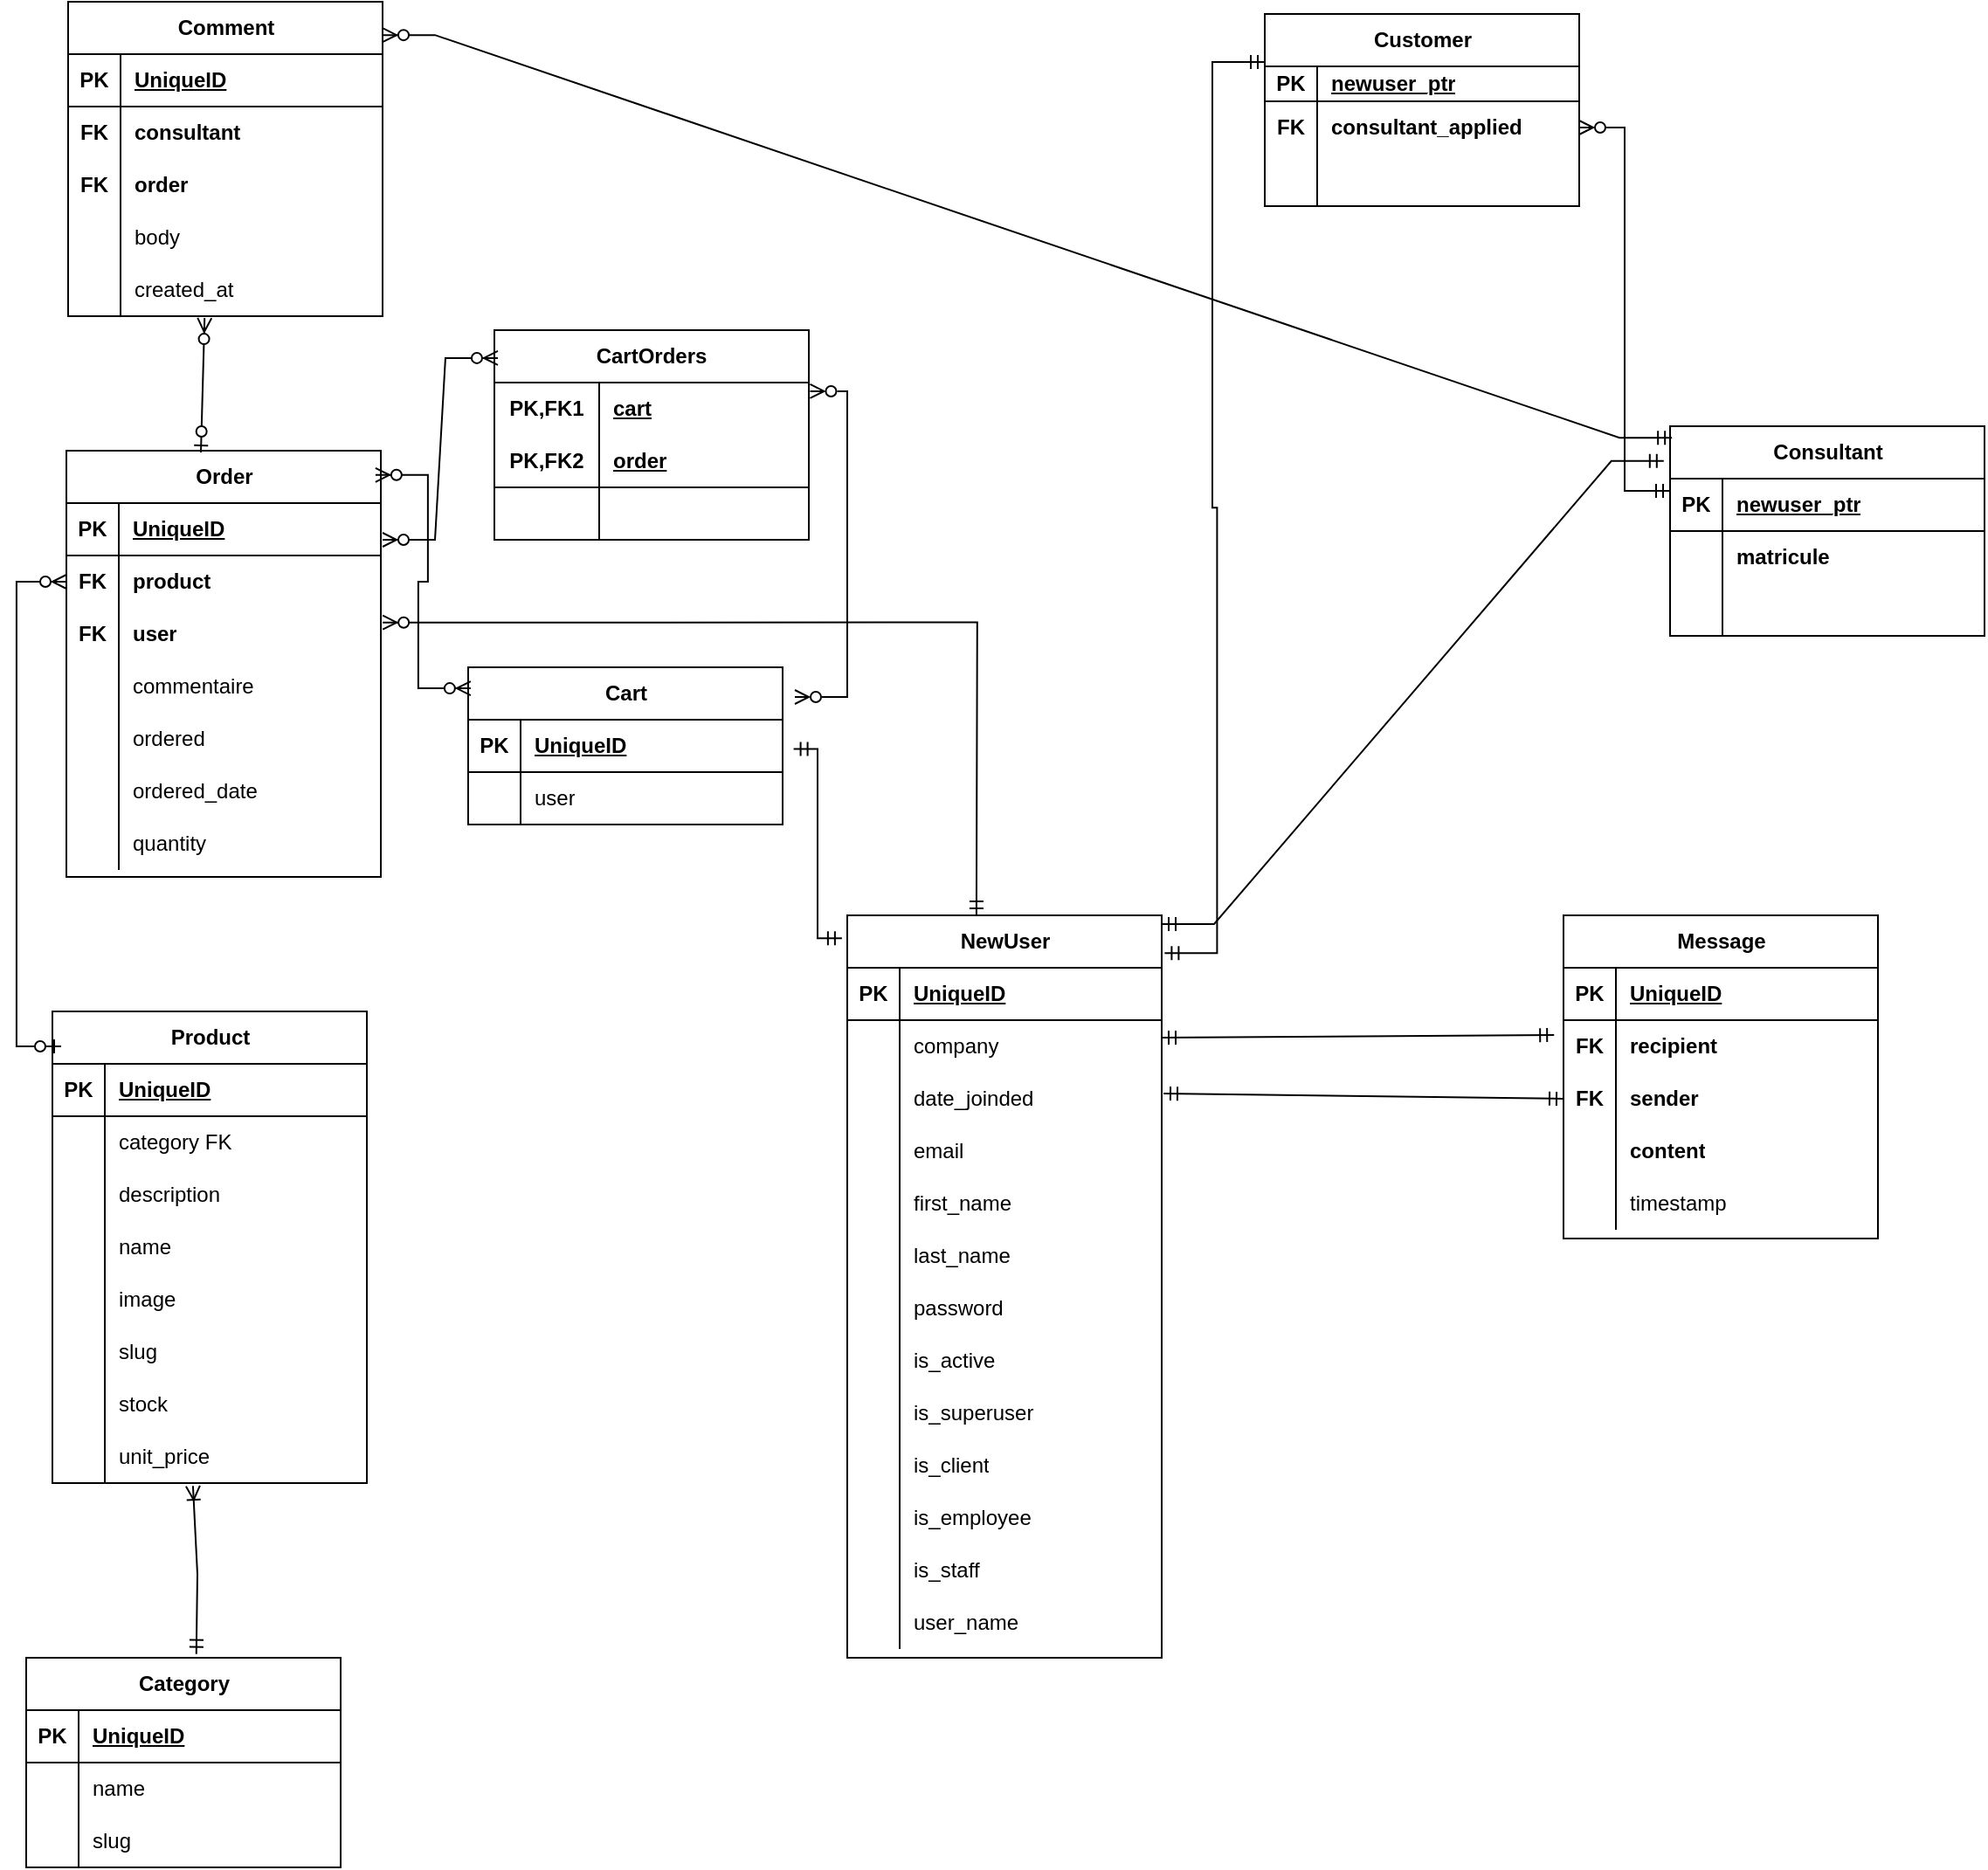 <mxfile version="21.2.8" type="device">
  <diagram id="R2lEEEUBdFMjLlhIrx00" name="Page-1">
    <mxGraphModel dx="1975" dy="796" grid="1" gridSize="10" guides="1" tooltips="1" connect="1" arrows="1" fold="1" page="1" pageScale="1" pageWidth="850" pageHeight="1100" math="0" shadow="0" extFonts="Permanent Marker^https://fonts.googleapis.com/css?family=Permanent+Marker">
      <root>
        <mxCell id="0" />
        <mxCell id="1" parent="0" />
        <mxCell id="H2BzzH5PZzJyLz8GsNr1-14" value="Category" style="shape=table;startSize=30;container=1;collapsible=1;childLayout=tableLayout;fixedRows=1;rowLines=0;fontStyle=1;align=center;resizeLast=1;html=1;" vertex="1" parent="1">
          <mxGeometry x="740" y="1150" width="180" height="120" as="geometry" />
        </mxCell>
        <mxCell id="H2BzzH5PZzJyLz8GsNr1-15" value="" style="shape=tableRow;horizontal=0;startSize=0;swimlaneHead=0;swimlaneBody=0;fillColor=none;collapsible=0;dropTarget=0;points=[[0,0.5],[1,0.5]];portConstraint=eastwest;top=0;left=0;right=0;bottom=1;" vertex="1" parent="H2BzzH5PZzJyLz8GsNr1-14">
          <mxGeometry y="30" width="180" height="30" as="geometry" />
        </mxCell>
        <mxCell id="H2BzzH5PZzJyLz8GsNr1-16" value="PK" style="shape=partialRectangle;connectable=0;fillColor=none;top=0;left=0;bottom=0;right=0;fontStyle=1;overflow=hidden;whiteSpace=wrap;html=1;" vertex="1" parent="H2BzzH5PZzJyLz8GsNr1-15">
          <mxGeometry width="30" height="30" as="geometry">
            <mxRectangle width="30" height="30" as="alternateBounds" />
          </mxGeometry>
        </mxCell>
        <mxCell id="H2BzzH5PZzJyLz8GsNr1-17" value="UniqueID" style="shape=partialRectangle;connectable=0;fillColor=none;top=0;left=0;bottom=0;right=0;align=left;spacingLeft=6;fontStyle=5;overflow=hidden;whiteSpace=wrap;html=1;" vertex="1" parent="H2BzzH5PZzJyLz8GsNr1-15">
          <mxGeometry x="30" width="150" height="30" as="geometry">
            <mxRectangle width="150" height="30" as="alternateBounds" />
          </mxGeometry>
        </mxCell>
        <mxCell id="H2BzzH5PZzJyLz8GsNr1-18" value="" style="shape=tableRow;horizontal=0;startSize=0;swimlaneHead=0;swimlaneBody=0;fillColor=none;collapsible=0;dropTarget=0;points=[[0,0.5],[1,0.5]];portConstraint=eastwest;top=0;left=0;right=0;bottom=0;" vertex="1" parent="H2BzzH5PZzJyLz8GsNr1-14">
          <mxGeometry y="60" width="180" height="30" as="geometry" />
        </mxCell>
        <mxCell id="H2BzzH5PZzJyLz8GsNr1-19" value="" style="shape=partialRectangle;connectable=0;fillColor=none;top=0;left=0;bottom=0;right=0;editable=1;overflow=hidden;whiteSpace=wrap;html=1;" vertex="1" parent="H2BzzH5PZzJyLz8GsNr1-18">
          <mxGeometry width="30" height="30" as="geometry">
            <mxRectangle width="30" height="30" as="alternateBounds" />
          </mxGeometry>
        </mxCell>
        <mxCell id="H2BzzH5PZzJyLz8GsNr1-20" value="name" style="shape=partialRectangle;connectable=0;fillColor=none;top=0;left=0;bottom=0;right=0;align=left;spacingLeft=6;overflow=hidden;whiteSpace=wrap;html=1;" vertex="1" parent="H2BzzH5PZzJyLz8GsNr1-18">
          <mxGeometry x="30" width="150" height="30" as="geometry">
            <mxRectangle width="150" height="30" as="alternateBounds" />
          </mxGeometry>
        </mxCell>
        <mxCell id="H2BzzH5PZzJyLz8GsNr1-21" value="" style="shape=tableRow;horizontal=0;startSize=0;swimlaneHead=0;swimlaneBody=0;fillColor=none;collapsible=0;dropTarget=0;points=[[0,0.5],[1,0.5]];portConstraint=eastwest;top=0;left=0;right=0;bottom=0;" vertex="1" parent="H2BzzH5PZzJyLz8GsNr1-14">
          <mxGeometry y="90" width="180" height="30" as="geometry" />
        </mxCell>
        <mxCell id="H2BzzH5PZzJyLz8GsNr1-22" value="" style="shape=partialRectangle;connectable=0;fillColor=none;top=0;left=0;bottom=0;right=0;editable=1;overflow=hidden;whiteSpace=wrap;html=1;" vertex="1" parent="H2BzzH5PZzJyLz8GsNr1-21">
          <mxGeometry width="30" height="30" as="geometry">
            <mxRectangle width="30" height="30" as="alternateBounds" />
          </mxGeometry>
        </mxCell>
        <mxCell id="H2BzzH5PZzJyLz8GsNr1-23" value="slug" style="shape=partialRectangle;connectable=0;fillColor=none;top=0;left=0;bottom=0;right=0;align=left;spacingLeft=6;overflow=hidden;whiteSpace=wrap;html=1;" vertex="1" parent="H2BzzH5PZzJyLz8GsNr1-21">
          <mxGeometry x="30" width="150" height="30" as="geometry">
            <mxRectangle width="150" height="30" as="alternateBounds" />
          </mxGeometry>
        </mxCell>
        <mxCell id="H2BzzH5PZzJyLz8GsNr1-27" value="Comment" style="shape=table;startSize=30;container=1;collapsible=1;childLayout=tableLayout;fixedRows=1;rowLines=0;fontStyle=1;align=center;resizeLast=1;html=1;" vertex="1" parent="1">
          <mxGeometry x="764" y="202" width="180" height="180" as="geometry" />
        </mxCell>
        <mxCell id="H2BzzH5PZzJyLz8GsNr1-28" value="" style="shape=tableRow;horizontal=0;startSize=0;swimlaneHead=0;swimlaneBody=0;fillColor=none;collapsible=0;dropTarget=0;points=[[0,0.5],[1,0.5]];portConstraint=eastwest;top=0;left=0;right=0;bottom=1;" vertex="1" parent="H2BzzH5PZzJyLz8GsNr1-27">
          <mxGeometry y="30" width="180" height="30" as="geometry" />
        </mxCell>
        <mxCell id="H2BzzH5PZzJyLz8GsNr1-29" value="PK" style="shape=partialRectangle;connectable=0;fillColor=none;top=0;left=0;bottom=0;right=0;fontStyle=1;overflow=hidden;whiteSpace=wrap;html=1;" vertex="1" parent="H2BzzH5PZzJyLz8GsNr1-28">
          <mxGeometry width="30" height="30" as="geometry">
            <mxRectangle width="30" height="30" as="alternateBounds" />
          </mxGeometry>
        </mxCell>
        <mxCell id="H2BzzH5PZzJyLz8GsNr1-30" value="UniqueID" style="shape=partialRectangle;connectable=0;fillColor=none;top=0;left=0;bottom=0;right=0;align=left;spacingLeft=6;fontStyle=5;overflow=hidden;whiteSpace=wrap;html=1;" vertex="1" parent="H2BzzH5PZzJyLz8GsNr1-28">
          <mxGeometry x="30" width="150" height="30" as="geometry">
            <mxRectangle width="150" height="30" as="alternateBounds" />
          </mxGeometry>
        </mxCell>
        <mxCell id="H2BzzH5PZzJyLz8GsNr1-31" value="" style="shape=tableRow;horizontal=0;startSize=0;swimlaneHead=0;swimlaneBody=0;fillColor=none;collapsible=0;dropTarget=0;points=[[0,0.5],[1,0.5]];portConstraint=eastwest;top=0;left=0;right=0;bottom=0;" vertex="1" parent="H2BzzH5PZzJyLz8GsNr1-27">
          <mxGeometry y="60" width="180" height="30" as="geometry" />
        </mxCell>
        <mxCell id="H2BzzH5PZzJyLz8GsNr1-32" value="FK" style="shape=partialRectangle;connectable=0;fillColor=none;top=0;left=0;bottom=0;right=0;editable=1;overflow=hidden;whiteSpace=wrap;html=1;fontStyle=1" vertex="1" parent="H2BzzH5PZzJyLz8GsNr1-31">
          <mxGeometry width="30" height="30" as="geometry">
            <mxRectangle width="30" height="30" as="alternateBounds" />
          </mxGeometry>
        </mxCell>
        <mxCell id="H2BzzH5PZzJyLz8GsNr1-33" value="&lt;b&gt;consultant&lt;/b&gt;" style="shape=partialRectangle;connectable=0;fillColor=none;top=0;left=0;bottom=0;right=0;align=left;spacingLeft=6;overflow=hidden;whiteSpace=wrap;html=1;" vertex="1" parent="H2BzzH5PZzJyLz8GsNr1-31">
          <mxGeometry x="30" width="150" height="30" as="geometry">
            <mxRectangle width="150" height="30" as="alternateBounds" />
          </mxGeometry>
        </mxCell>
        <mxCell id="H2BzzH5PZzJyLz8GsNr1-34" value="" style="shape=tableRow;horizontal=0;startSize=0;swimlaneHead=0;swimlaneBody=0;fillColor=none;collapsible=0;dropTarget=0;points=[[0,0.5],[1,0.5]];portConstraint=eastwest;top=0;left=0;right=0;bottom=0;" vertex="1" parent="H2BzzH5PZzJyLz8GsNr1-27">
          <mxGeometry y="90" width="180" height="30" as="geometry" />
        </mxCell>
        <mxCell id="H2BzzH5PZzJyLz8GsNr1-35" value="FK" style="shape=partialRectangle;connectable=0;fillColor=none;top=0;left=0;bottom=0;right=0;editable=1;overflow=hidden;whiteSpace=wrap;html=1;fontStyle=1" vertex="1" parent="H2BzzH5PZzJyLz8GsNr1-34">
          <mxGeometry width="30" height="30" as="geometry">
            <mxRectangle width="30" height="30" as="alternateBounds" />
          </mxGeometry>
        </mxCell>
        <mxCell id="H2BzzH5PZzJyLz8GsNr1-36" value="order" style="shape=partialRectangle;connectable=0;fillColor=none;top=0;left=0;bottom=0;right=0;align=left;spacingLeft=6;overflow=hidden;whiteSpace=wrap;html=1;fontStyle=1" vertex="1" parent="H2BzzH5PZzJyLz8GsNr1-34">
          <mxGeometry x="30" width="150" height="30" as="geometry">
            <mxRectangle width="150" height="30" as="alternateBounds" />
          </mxGeometry>
        </mxCell>
        <mxCell id="H2BzzH5PZzJyLz8GsNr1-37" value="" style="shape=tableRow;horizontal=0;startSize=0;swimlaneHead=0;swimlaneBody=0;fillColor=none;collapsible=0;dropTarget=0;points=[[0,0.5],[1,0.5]];portConstraint=eastwest;top=0;left=0;right=0;bottom=0;" vertex="1" parent="H2BzzH5PZzJyLz8GsNr1-27">
          <mxGeometry y="120" width="180" height="30" as="geometry" />
        </mxCell>
        <mxCell id="H2BzzH5PZzJyLz8GsNr1-38" value="" style="shape=partialRectangle;connectable=0;fillColor=none;top=0;left=0;bottom=0;right=0;editable=1;overflow=hidden;whiteSpace=wrap;html=1;" vertex="1" parent="H2BzzH5PZzJyLz8GsNr1-37">
          <mxGeometry width="30" height="30" as="geometry">
            <mxRectangle width="30" height="30" as="alternateBounds" />
          </mxGeometry>
        </mxCell>
        <mxCell id="H2BzzH5PZzJyLz8GsNr1-39" value="body" style="shape=partialRectangle;connectable=0;fillColor=none;top=0;left=0;bottom=0;right=0;align=left;spacingLeft=6;overflow=hidden;whiteSpace=wrap;html=1;" vertex="1" parent="H2BzzH5PZzJyLz8GsNr1-37">
          <mxGeometry x="30" width="150" height="30" as="geometry">
            <mxRectangle width="150" height="30" as="alternateBounds" />
          </mxGeometry>
        </mxCell>
        <mxCell id="H2BzzH5PZzJyLz8GsNr1-172" value="" style="shape=tableRow;horizontal=0;startSize=0;swimlaneHead=0;swimlaneBody=0;fillColor=none;collapsible=0;dropTarget=0;points=[[0,0.5],[1,0.5]];portConstraint=eastwest;top=0;left=0;right=0;bottom=0;" vertex="1" parent="H2BzzH5PZzJyLz8GsNr1-27">
          <mxGeometry y="150" width="180" height="30" as="geometry" />
        </mxCell>
        <mxCell id="H2BzzH5PZzJyLz8GsNr1-173" value="" style="shape=partialRectangle;connectable=0;fillColor=none;top=0;left=0;bottom=0;right=0;editable=1;overflow=hidden;whiteSpace=wrap;html=1;" vertex="1" parent="H2BzzH5PZzJyLz8GsNr1-172">
          <mxGeometry width="30" height="30" as="geometry">
            <mxRectangle width="30" height="30" as="alternateBounds" />
          </mxGeometry>
        </mxCell>
        <mxCell id="H2BzzH5PZzJyLz8GsNr1-174" value="created_at" style="shape=partialRectangle;connectable=0;fillColor=none;top=0;left=0;bottom=0;right=0;align=left;spacingLeft=6;overflow=hidden;whiteSpace=wrap;html=1;" vertex="1" parent="H2BzzH5PZzJyLz8GsNr1-172">
          <mxGeometry x="30" width="150" height="30" as="geometry">
            <mxRectangle width="150" height="30" as="alternateBounds" />
          </mxGeometry>
        </mxCell>
        <mxCell id="H2BzzH5PZzJyLz8GsNr1-40" value="Message" style="shape=table;startSize=30;container=1;collapsible=1;childLayout=tableLayout;fixedRows=1;rowLines=0;fontStyle=1;align=center;resizeLast=1;html=1;" vertex="1" parent="1">
          <mxGeometry x="1620" y="725" width="180" height="185" as="geometry" />
        </mxCell>
        <mxCell id="H2BzzH5PZzJyLz8GsNr1-41" value="" style="shape=tableRow;horizontal=0;startSize=0;swimlaneHead=0;swimlaneBody=0;fillColor=none;collapsible=0;dropTarget=0;points=[[0,0.5],[1,0.5]];portConstraint=eastwest;top=0;left=0;right=0;bottom=1;" vertex="1" parent="H2BzzH5PZzJyLz8GsNr1-40">
          <mxGeometry y="30" width="180" height="30" as="geometry" />
        </mxCell>
        <mxCell id="H2BzzH5PZzJyLz8GsNr1-42" value="PK" style="shape=partialRectangle;connectable=0;fillColor=none;top=0;left=0;bottom=0;right=0;fontStyle=1;overflow=hidden;whiteSpace=wrap;html=1;" vertex="1" parent="H2BzzH5PZzJyLz8GsNr1-41">
          <mxGeometry width="30" height="30" as="geometry">
            <mxRectangle width="30" height="30" as="alternateBounds" />
          </mxGeometry>
        </mxCell>
        <mxCell id="H2BzzH5PZzJyLz8GsNr1-43" value="UniqueID" style="shape=partialRectangle;connectable=0;fillColor=none;top=0;left=0;bottom=0;right=0;align=left;spacingLeft=6;fontStyle=5;overflow=hidden;whiteSpace=wrap;html=1;" vertex="1" parent="H2BzzH5PZzJyLz8GsNr1-41">
          <mxGeometry x="30" width="150" height="30" as="geometry">
            <mxRectangle width="150" height="30" as="alternateBounds" />
          </mxGeometry>
        </mxCell>
        <mxCell id="H2BzzH5PZzJyLz8GsNr1-44" value="" style="shape=tableRow;horizontal=0;startSize=0;swimlaneHead=0;swimlaneBody=0;fillColor=none;collapsible=0;dropTarget=0;points=[[0,0.5],[1,0.5]];portConstraint=eastwest;top=0;left=0;right=0;bottom=0;" vertex="1" parent="H2BzzH5PZzJyLz8GsNr1-40">
          <mxGeometry y="60" width="180" height="30" as="geometry" />
        </mxCell>
        <mxCell id="H2BzzH5PZzJyLz8GsNr1-45" value="FK" style="shape=partialRectangle;connectable=0;fillColor=none;top=0;left=0;bottom=0;right=0;editable=1;overflow=hidden;whiteSpace=wrap;html=1;fontStyle=1" vertex="1" parent="H2BzzH5PZzJyLz8GsNr1-44">
          <mxGeometry width="30" height="30" as="geometry">
            <mxRectangle width="30" height="30" as="alternateBounds" />
          </mxGeometry>
        </mxCell>
        <mxCell id="H2BzzH5PZzJyLz8GsNr1-46" value="&lt;b&gt;recipient&lt;/b&gt;" style="shape=partialRectangle;connectable=0;fillColor=none;top=0;left=0;bottom=0;right=0;align=left;spacingLeft=6;overflow=hidden;whiteSpace=wrap;html=1;" vertex="1" parent="H2BzzH5PZzJyLz8GsNr1-44">
          <mxGeometry x="30" width="150" height="30" as="geometry">
            <mxRectangle width="150" height="30" as="alternateBounds" />
          </mxGeometry>
        </mxCell>
        <mxCell id="H2BzzH5PZzJyLz8GsNr1-47" value="" style="shape=tableRow;horizontal=0;startSize=0;swimlaneHead=0;swimlaneBody=0;fillColor=none;collapsible=0;dropTarget=0;points=[[0,0.5],[1,0.5]];portConstraint=eastwest;top=0;left=0;right=0;bottom=0;" vertex="1" parent="H2BzzH5PZzJyLz8GsNr1-40">
          <mxGeometry y="90" width="180" height="30" as="geometry" />
        </mxCell>
        <mxCell id="H2BzzH5PZzJyLz8GsNr1-48" value="FK" style="shape=partialRectangle;connectable=0;fillColor=none;top=0;left=0;bottom=0;right=0;editable=1;overflow=hidden;whiteSpace=wrap;html=1;fontStyle=1" vertex="1" parent="H2BzzH5PZzJyLz8GsNr1-47">
          <mxGeometry width="30" height="30" as="geometry">
            <mxRectangle width="30" height="30" as="alternateBounds" />
          </mxGeometry>
        </mxCell>
        <mxCell id="H2BzzH5PZzJyLz8GsNr1-49" value="&lt;b&gt;sender&amp;nbsp;&lt;/b&gt;" style="shape=partialRectangle;connectable=0;fillColor=none;top=0;left=0;bottom=0;right=0;align=left;spacingLeft=6;overflow=hidden;whiteSpace=wrap;html=1;" vertex="1" parent="H2BzzH5PZzJyLz8GsNr1-47">
          <mxGeometry x="30" width="150" height="30" as="geometry">
            <mxRectangle width="150" height="30" as="alternateBounds" />
          </mxGeometry>
        </mxCell>
        <mxCell id="H2BzzH5PZzJyLz8GsNr1-50" value="" style="shape=tableRow;horizontal=0;startSize=0;swimlaneHead=0;swimlaneBody=0;fillColor=none;collapsible=0;dropTarget=0;points=[[0,0.5],[1,0.5]];portConstraint=eastwest;top=0;left=0;right=0;bottom=0;" vertex="1" parent="H2BzzH5PZzJyLz8GsNr1-40">
          <mxGeometry y="120" width="180" height="30" as="geometry" />
        </mxCell>
        <mxCell id="H2BzzH5PZzJyLz8GsNr1-51" value="" style="shape=partialRectangle;connectable=0;fillColor=none;top=0;left=0;bottom=0;right=0;editable=1;overflow=hidden;whiteSpace=wrap;html=1;" vertex="1" parent="H2BzzH5PZzJyLz8GsNr1-50">
          <mxGeometry width="30" height="30" as="geometry">
            <mxRectangle width="30" height="30" as="alternateBounds" />
          </mxGeometry>
        </mxCell>
        <mxCell id="H2BzzH5PZzJyLz8GsNr1-52" value="content" style="shape=partialRectangle;connectable=0;fillColor=none;top=0;left=0;bottom=0;right=0;align=left;spacingLeft=6;overflow=hidden;whiteSpace=wrap;html=1;fontStyle=1" vertex="1" parent="H2BzzH5PZzJyLz8GsNr1-50">
          <mxGeometry x="30" width="150" height="30" as="geometry">
            <mxRectangle width="150" height="30" as="alternateBounds" />
          </mxGeometry>
        </mxCell>
        <mxCell id="H2BzzH5PZzJyLz8GsNr1-203" value="" style="shape=tableRow;horizontal=0;startSize=0;swimlaneHead=0;swimlaneBody=0;fillColor=none;collapsible=0;dropTarget=0;points=[[0,0.5],[1,0.5]];portConstraint=eastwest;top=0;left=0;right=0;bottom=0;" vertex="1" parent="H2BzzH5PZzJyLz8GsNr1-40">
          <mxGeometry y="150" width="180" height="30" as="geometry" />
        </mxCell>
        <mxCell id="H2BzzH5PZzJyLz8GsNr1-204" value="" style="shape=partialRectangle;connectable=0;fillColor=none;top=0;left=0;bottom=0;right=0;editable=1;overflow=hidden;whiteSpace=wrap;html=1;" vertex="1" parent="H2BzzH5PZzJyLz8GsNr1-203">
          <mxGeometry width="30" height="30" as="geometry">
            <mxRectangle width="30" height="30" as="alternateBounds" />
          </mxGeometry>
        </mxCell>
        <mxCell id="H2BzzH5PZzJyLz8GsNr1-205" value="timestamp" style="shape=partialRectangle;connectable=0;fillColor=none;top=0;left=0;bottom=0;right=0;align=left;spacingLeft=6;overflow=hidden;whiteSpace=wrap;html=1;" vertex="1" parent="H2BzzH5PZzJyLz8GsNr1-203">
          <mxGeometry x="30" width="150" height="30" as="geometry">
            <mxRectangle width="150" height="30" as="alternateBounds" />
          </mxGeometry>
        </mxCell>
        <mxCell id="H2BzzH5PZzJyLz8GsNr1-53" value="Product" style="shape=table;startSize=30;container=1;collapsible=1;childLayout=tableLayout;fixedRows=1;rowLines=0;fontStyle=1;align=center;resizeLast=1;html=1;" vertex="1" parent="1">
          <mxGeometry x="755" y="780" width="180" height="270" as="geometry" />
        </mxCell>
        <mxCell id="H2BzzH5PZzJyLz8GsNr1-54" value="" style="shape=tableRow;horizontal=0;startSize=0;swimlaneHead=0;swimlaneBody=0;fillColor=none;collapsible=0;dropTarget=0;points=[[0,0.5],[1,0.5]];portConstraint=eastwest;top=0;left=0;right=0;bottom=1;" vertex="1" parent="H2BzzH5PZzJyLz8GsNr1-53">
          <mxGeometry y="30" width="180" height="30" as="geometry" />
        </mxCell>
        <mxCell id="H2BzzH5PZzJyLz8GsNr1-55" value="PK" style="shape=partialRectangle;connectable=0;fillColor=none;top=0;left=0;bottom=0;right=0;fontStyle=1;overflow=hidden;whiteSpace=wrap;html=1;" vertex="1" parent="H2BzzH5PZzJyLz8GsNr1-54">
          <mxGeometry width="30" height="30" as="geometry">
            <mxRectangle width="30" height="30" as="alternateBounds" />
          </mxGeometry>
        </mxCell>
        <mxCell id="H2BzzH5PZzJyLz8GsNr1-56" value="UniqueID" style="shape=partialRectangle;connectable=0;fillColor=none;top=0;left=0;bottom=0;right=0;align=left;spacingLeft=6;fontStyle=5;overflow=hidden;whiteSpace=wrap;html=1;" vertex="1" parent="H2BzzH5PZzJyLz8GsNr1-54">
          <mxGeometry x="30" width="150" height="30" as="geometry">
            <mxRectangle width="150" height="30" as="alternateBounds" />
          </mxGeometry>
        </mxCell>
        <mxCell id="H2BzzH5PZzJyLz8GsNr1-57" value="" style="shape=tableRow;horizontal=0;startSize=0;swimlaneHead=0;swimlaneBody=0;fillColor=none;collapsible=0;dropTarget=0;points=[[0,0.5],[1,0.5]];portConstraint=eastwest;top=0;left=0;right=0;bottom=0;" vertex="1" parent="H2BzzH5PZzJyLz8GsNr1-53">
          <mxGeometry y="60" width="180" height="30" as="geometry" />
        </mxCell>
        <mxCell id="H2BzzH5PZzJyLz8GsNr1-58" value="" style="shape=partialRectangle;connectable=0;fillColor=none;top=0;left=0;bottom=0;right=0;editable=1;overflow=hidden;whiteSpace=wrap;html=1;" vertex="1" parent="H2BzzH5PZzJyLz8GsNr1-57">
          <mxGeometry width="30" height="30" as="geometry">
            <mxRectangle width="30" height="30" as="alternateBounds" />
          </mxGeometry>
        </mxCell>
        <mxCell id="H2BzzH5PZzJyLz8GsNr1-59" value="category FK" style="shape=partialRectangle;connectable=0;fillColor=none;top=0;left=0;bottom=0;right=0;align=left;spacingLeft=6;overflow=hidden;whiteSpace=wrap;html=1;" vertex="1" parent="H2BzzH5PZzJyLz8GsNr1-57">
          <mxGeometry x="30" width="150" height="30" as="geometry">
            <mxRectangle width="150" height="30" as="alternateBounds" />
          </mxGeometry>
        </mxCell>
        <mxCell id="H2BzzH5PZzJyLz8GsNr1-60" value="" style="shape=tableRow;horizontal=0;startSize=0;swimlaneHead=0;swimlaneBody=0;fillColor=none;collapsible=0;dropTarget=0;points=[[0,0.5],[1,0.5]];portConstraint=eastwest;top=0;left=0;right=0;bottom=0;" vertex="1" parent="H2BzzH5PZzJyLz8GsNr1-53">
          <mxGeometry y="90" width="180" height="30" as="geometry" />
        </mxCell>
        <mxCell id="H2BzzH5PZzJyLz8GsNr1-61" value="" style="shape=partialRectangle;connectable=0;fillColor=none;top=0;left=0;bottom=0;right=0;editable=1;overflow=hidden;whiteSpace=wrap;html=1;" vertex="1" parent="H2BzzH5PZzJyLz8GsNr1-60">
          <mxGeometry width="30" height="30" as="geometry">
            <mxRectangle width="30" height="30" as="alternateBounds" />
          </mxGeometry>
        </mxCell>
        <mxCell id="H2BzzH5PZzJyLz8GsNr1-62" value="description" style="shape=partialRectangle;connectable=0;fillColor=none;top=0;left=0;bottom=0;right=0;align=left;spacingLeft=6;overflow=hidden;whiteSpace=wrap;html=1;" vertex="1" parent="H2BzzH5PZzJyLz8GsNr1-60">
          <mxGeometry x="30" width="150" height="30" as="geometry">
            <mxRectangle width="150" height="30" as="alternateBounds" />
          </mxGeometry>
        </mxCell>
        <mxCell id="H2BzzH5PZzJyLz8GsNr1-63" value="" style="shape=tableRow;horizontal=0;startSize=0;swimlaneHead=0;swimlaneBody=0;fillColor=none;collapsible=0;dropTarget=0;points=[[0,0.5],[1,0.5]];portConstraint=eastwest;top=0;left=0;right=0;bottom=0;" vertex="1" parent="H2BzzH5PZzJyLz8GsNr1-53">
          <mxGeometry y="120" width="180" height="30" as="geometry" />
        </mxCell>
        <mxCell id="H2BzzH5PZzJyLz8GsNr1-64" value="" style="shape=partialRectangle;connectable=0;fillColor=none;top=0;left=0;bottom=0;right=0;editable=1;overflow=hidden;whiteSpace=wrap;html=1;" vertex="1" parent="H2BzzH5PZzJyLz8GsNr1-63">
          <mxGeometry width="30" height="30" as="geometry">
            <mxRectangle width="30" height="30" as="alternateBounds" />
          </mxGeometry>
        </mxCell>
        <mxCell id="H2BzzH5PZzJyLz8GsNr1-65" value="name" style="shape=partialRectangle;connectable=0;fillColor=none;top=0;left=0;bottom=0;right=0;align=left;spacingLeft=6;overflow=hidden;whiteSpace=wrap;html=1;" vertex="1" parent="H2BzzH5PZzJyLz8GsNr1-63">
          <mxGeometry x="30" width="150" height="30" as="geometry">
            <mxRectangle width="150" height="30" as="alternateBounds" />
          </mxGeometry>
        </mxCell>
        <mxCell id="H2BzzH5PZzJyLz8GsNr1-160" value="" style="shape=tableRow;horizontal=0;startSize=0;swimlaneHead=0;swimlaneBody=0;fillColor=none;collapsible=0;dropTarget=0;points=[[0,0.5],[1,0.5]];portConstraint=eastwest;top=0;left=0;right=0;bottom=0;" vertex="1" parent="H2BzzH5PZzJyLz8GsNr1-53">
          <mxGeometry y="150" width="180" height="30" as="geometry" />
        </mxCell>
        <mxCell id="H2BzzH5PZzJyLz8GsNr1-161" value="" style="shape=partialRectangle;connectable=0;fillColor=none;top=0;left=0;bottom=0;right=0;editable=1;overflow=hidden;whiteSpace=wrap;html=1;" vertex="1" parent="H2BzzH5PZzJyLz8GsNr1-160">
          <mxGeometry width="30" height="30" as="geometry">
            <mxRectangle width="30" height="30" as="alternateBounds" />
          </mxGeometry>
        </mxCell>
        <mxCell id="H2BzzH5PZzJyLz8GsNr1-162" value="image" style="shape=partialRectangle;connectable=0;fillColor=none;top=0;left=0;bottom=0;right=0;align=left;spacingLeft=6;overflow=hidden;whiteSpace=wrap;html=1;" vertex="1" parent="H2BzzH5PZzJyLz8GsNr1-160">
          <mxGeometry x="30" width="150" height="30" as="geometry">
            <mxRectangle width="150" height="30" as="alternateBounds" />
          </mxGeometry>
        </mxCell>
        <mxCell id="H2BzzH5PZzJyLz8GsNr1-163" value="" style="shape=tableRow;horizontal=0;startSize=0;swimlaneHead=0;swimlaneBody=0;fillColor=none;collapsible=0;dropTarget=0;points=[[0,0.5],[1,0.5]];portConstraint=eastwest;top=0;left=0;right=0;bottom=0;" vertex="1" parent="H2BzzH5PZzJyLz8GsNr1-53">
          <mxGeometry y="180" width="180" height="30" as="geometry" />
        </mxCell>
        <mxCell id="H2BzzH5PZzJyLz8GsNr1-164" value="" style="shape=partialRectangle;connectable=0;fillColor=none;top=0;left=0;bottom=0;right=0;editable=1;overflow=hidden;whiteSpace=wrap;html=1;" vertex="1" parent="H2BzzH5PZzJyLz8GsNr1-163">
          <mxGeometry width="30" height="30" as="geometry">
            <mxRectangle width="30" height="30" as="alternateBounds" />
          </mxGeometry>
        </mxCell>
        <mxCell id="H2BzzH5PZzJyLz8GsNr1-165" value="slug" style="shape=partialRectangle;connectable=0;fillColor=none;top=0;left=0;bottom=0;right=0;align=left;spacingLeft=6;overflow=hidden;whiteSpace=wrap;html=1;" vertex="1" parent="H2BzzH5PZzJyLz8GsNr1-163">
          <mxGeometry x="30" width="150" height="30" as="geometry">
            <mxRectangle width="150" height="30" as="alternateBounds" />
          </mxGeometry>
        </mxCell>
        <mxCell id="H2BzzH5PZzJyLz8GsNr1-166" value="" style="shape=tableRow;horizontal=0;startSize=0;swimlaneHead=0;swimlaneBody=0;fillColor=none;collapsible=0;dropTarget=0;points=[[0,0.5],[1,0.5]];portConstraint=eastwest;top=0;left=0;right=0;bottom=0;" vertex="1" parent="H2BzzH5PZzJyLz8GsNr1-53">
          <mxGeometry y="210" width="180" height="30" as="geometry" />
        </mxCell>
        <mxCell id="H2BzzH5PZzJyLz8GsNr1-167" value="" style="shape=partialRectangle;connectable=0;fillColor=none;top=0;left=0;bottom=0;right=0;editable=1;overflow=hidden;whiteSpace=wrap;html=1;" vertex="1" parent="H2BzzH5PZzJyLz8GsNr1-166">
          <mxGeometry width="30" height="30" as="geometry">
            <mxRectangle width="30" height="30" as="alternateBounds" />
          </mxGeometry>
        </mxCell>
        <mxCell id="H2BzzH5PZzJyLz8GsNr1-168" value="stock" style="shape=partialRectangle;connectable=0;fillColor=none;top=0;left=0;bottom=0;right=0;align=left;spacingLeft=6;overflow=hidden;whiteSpace=wrap;html=1;" vertex="1" parent="H2BzzH5PZzJyLz8GsNr1-166">
          <mxGeometry x="30" width="150" height="30" as="geometry">
            <mxRectangle width="150" height="30" as="alternateBounds" />
          </mxGeometry>
        </mxCell>
        <mxCell id="H2BzzH5PZzJyLz8GsNr1-169" value="" style="shape=tableRow;horizontal=0;startSize=0;swimlaneHead=0;swimlaneBody=0;fillColor=none;collapsible=0;dropTarget=0;points=[[0,0.5],[1,0.5]];portConstraint=eastwest;top=0;left=0;right=0;bottom=0;" vertex="1" parent="H2BzzH5PZzJyLz8GsNr1-53">
          <mxGeometry y="240" width="180" height="30" as="geometry" />
        </mxCell>
        <mxCell id="H2BzzH5PZzJyLz8GsNr1-170" value="" style="shape=partialRectangle;connectable=0;fillColor=none;top=0;left=0;bottom=0;right=0;editable=1;overflow=hidden;whiteSpace=wrap;html=1;" vertex="1" parent="H2BzzH5PZzJyLz8GsNr1-169">
          <mxGeometry width="30" height="30" as="geometry">
            <mxRectangle width="30" height="30" as="alternateBounds" />
          </mxGeometry>
        </mxCell>
        <mxCell id="H2BzzH5PZzJyLz8GsNr1-171" value="unit_price" style="shape=partialRectangle;connectable=0;fillColor=none;top=0;left=0;bottom=0;right=0;align=left;spacingLeft=6;overflow=hidden;whiteSpace=wrap;html=1;" vertex="1" parent="H2BzzH5PZzJyLz8GsNr1-169">
          <mxGeometry x="30" width="150" height="30" as="geometry">
            <mxRectangle width="150" height="30" as="alternateBounds" />
          </mxGeometry>
        </mxCell>
        <mxCell id="H2BzzH5PZzJyLz8GsNr1-66" value="Order" style="shape=table;startSize=30;container=1;collapsible=1;childLayout=tableLayout;fixedRows=1;rowLines=0;fontStyle=1;align=center;resizeLast=1;html=1;" vertex="1" parent="1">
          <mxGeometry x="763" y="459" width="180" height="244" as="geometry" />
        </mxCell>
        <mxCell id="H2BzzH5PZzJyLz8GsNr1-67" value="" style="shape=tableRow;horizontal=0;startSize=0;swimlaneHead=0;swimlaneBody=0;fillColor=none;collapsible=0;dropTarget=0;points=[[0,0.5],[1,0.5]];portConstraint=eastwest;top=0;left=0;right=0;bottom=1;" vertex="1" parent="H2BzzH5PZzJyLz8GsNr1-66">
          <mxGeometry y="30" width="180" height="30" as="geometry" />
        </mxCell>
        <mxCell id="H2BzzH5PZzJyLz8GsNr1-68" value="PK" style="shape=partialRectangle;connectable=0;fillColor=none;top=0;left=0;bottom=0;right=0;fontStyle=1;overflow=hidden;whiteSpace=wrap;html=1;" vertex="1" parent="H2BzzH5PZzJyLz8GsNr1-67">
          <mxGeometry width="30" height="30" as="geometry">
            <mxRectangle width="30" height="30" as="alternateBounds" />
          </mxGeometry>
        </mxCell>
        <mxCell id="H2BzzH5PZzJyLz8GsNr1-69" value="UniqueID" style="shape=partialRectangle;connectable=0;fillColor=none;top=0;left=0;bottom=0;right=0;align=left;spacingLeft=6;fontStyle=5;overflow=hidden;whiteSpace=wrap;html=1;" vertex="1" parent="H2BzzH5PZzJyLz8GsNr1-67">
          <mxGeometry x="30" width="150" height="30" as="geometry">
            <mxRectangle width="150" height="30" as="alternateBounds" />
          </mxGeometry>
        </mxCell>
        <mxCell id="H2BzzH5PZzJyLz8GsNr1-70" value="" style="shape=tableRow;horizontal=0;startSize=0;swimlaneHead=0;swimlaneBody=0;fillColor=none;collapsible=0;dropTarget=0;points=[[0,0.5],[1,0.5]];portConstraint=eastwest;top=0;left=0;right=0;bottom=0;" vertex="1" parent="H2BzzH5PZzJyLz8GsNr1-66">
          <mxGeometry y="60" width="180" height="30" as="geometry" />
        </mxCell>
        <mxCell id="H2BzzH5PZzJyLz8GsNr1-71" value="FK" style="shape=partialRectangle;connectable=0;fillColor=none;top=0;left=0;bottom=0;right=0;editable=1;overflow=hidden;whiteSpace=wrap;html=1;fontStyle=1" vertex="1" parent="H2BzzH5PZzJyLz8GsNr1-70">
          <mxGeometry width="30" height="30" as="geometry">
            <mxRectangle width="30" height="30" as="alternateBounds" />
          </mxGeometry>
        </mxCell>
        <mxCell id="H2BzzH5PZzJyLz8GsNr1-72" value="product" style="shape=partialRectangle;connectable=0;fillColor=none;top=0;left=0;bottom=0;right=0;align=left;spacingLeft=6;overflow=hidden;whiteSpace=wrap;html=1;fontStyle=1" vertex="1" parent="H2BzzH5PZzJyLz8GsNr1-70">
          <mxGeometry x="30" width="150" height="30" as="geometry">
            <mxRectangle width="150" height="30" as="alternateBounds" />
          </mxGeometry>
        </mxCell>
        <mxCell id="H2BzzH5PZzJyLz8GsNr1-73" value="" style="shape=tableRow;horizontal=0;startSize=0;swimlaneHead=0;swimlaneBody=0;fillColor=none;collapsible=0;dropTarget=0;points=[[0,0.5],[1,0.5]];portConstraint=eastwest;top=0;left=0;right=0;bottom=0;" vertex="1" parent="H2BzzH5PZzJyLz8GsNr1-66">
          <mxGeometry y="90" width="180" height="30" as="geometry" />
        </mxCell>
        <mxCell id="H2BzzH5PZzJyLz8GsNr1-74" value="FK" style="shape=partialRectangle;connectable=0;fillColor=none;top=0;left=0;bottom=0;right=0;editable=1;overflow=hidden;whiteSpace=wrap;html=1;fontStyle=1" vertex="1" parent="H2BzzH5PZzJyLz8GsNr1-73">
          <mxGeometry width="30" height="30" as="geometry">
            <mxRectangle width="30" height="30" as="alternateBounds" />
          </mxGeometry>
        </mxCell>
        <mxCell id="H2BzzH5PZzJyLz8GsNr1-75" value="user" style="shape=partialRectangle;connectable=0;fillColor=none;top=0;left=0;bottom=0;right=0;align=left;spacingLeft=6;overflow=hidden;whiteSpace=wrap;html=1;fontStyle=1" vertex="1" parent="H2BzzH5PZzJyLz8GsNr1-73">
          <mxGeometry x="30" width="150" height="30" as="geometry">
            <mxRectangle width="150" height="30" as="alternateBounds" />
          </mxGeometry>
        </mxCell>
        <mxCell id="H2BzzH5PZzJyLz8GsNr1-76" value="" style="shape=tableRow;horizontal=0;startSize=0;swimlaneHead=0;swimlaneBody=0;fillColor=none;collapsible=0;dropTarget=0;points=[[0,0.5],[1,0.5]];portConstraint=eastwest;top=0;left=0;right=0;bottom=0;" vertex="1" parent="H2BzzH5PZzJyLz8GsNr1-66">
          <mxGeometry y="120" width="180" height="30" as="geometry" />
        </mxCell>
        <mxCell id="H2BzzH5PZzJyLz8GsNr1-77" value="" style="shape=partialRectangle;connectable=0;fillColor=none;top=0;left=0;bottom=0;right=0;editable=1;overflow=hidden;whiteSpace=wrap;html=1;" vertex="1" parent="H2BzzH5PZzJyLz8GsNr1-76">
          <mxGeometry width="30" height="30" as="geometry">
            <mxRectangle width="30" height="30" as="alternateBounds" />
          </mxGeometry>
        </mxCell>
        <mxCell id="H2BzzH5PZzJyLz8GsNr1-78" value="commentaire" style="shape=partialRectangle;connectable=0;fillColor=none;top=0;left=0;bottom=0;right=0;align=left;spacingLeft=6;overflow=hidden;whiteSpace=wrap;html=1;" vertex="1" parent="H2BzzH5PZzJyLz8GsNr1-76">
          <mxGeometry x="30" width="150" height="30" as="geometry">
            <mxRectangle width="150" height="30" as="alternateBounds" />
          </mxGeometry>
        </mxCell>
        <mxCell id="H2BzzH5PZzJyLz8GsNr1-175" value="" style="shape=tableRow;horizontal=0;startSize=0;swimlaneHead=0;swimlaneBody=0;fillColor=none;collapsible=0;dropTarget=0;points=[[0,0.5],[1,0.5]];portConstraint=eastwest;top=0;left=0;right=0;bottom=0;" vertex="1" parent="H2BzzH5PZzJyLz8GsNr1-66">
          <mxGeometry y="150" width="180" height="30" as="geometry" />
        </mxCell>
        <mxCell id="H2BzzH5PZzJyLz8GsNr1-176" value="" style="shape=partialRectangle;connectable=0;fillColor=none;top=0;left=0;bottom=0;right=0;editable=1;overflow=hidden;whiteSpace=wrap;html=1;" vertex="1" parent="H2BzzH5PZzJyLz8GsNr1-175">
          <mxGeometry width="30" height="30" as="geometry">
            <mxRectangle width="30" height="30" as="alternateBounds" />
          </mxGeometry>
        </mxCell>
        <mxCell id="H2BzzH5PZzJyLz8GsNr1-177" value="ordered" style="shape=partialRectangle;connectable=0;fillColor=none;top=0;left=0;bottom=0;right=0;align=left;spacingLeft=6;overflow=hidden;whiteSpace=wrap;html=1;" vertex="1" parent="H2BzzH5PZzJyLz8GsNr1-175">
          <mxGeometry x="30" width="150" height="30" as="geometry">
            <mxRectangle width="150" height="30" as="alternateBounds" />
          </mxGeometry>
        </mxCell>
        <mxCell id="H2BzzH5PZzJyLz8GsNr1-178" value="" style="shape=tableRow;horizontal=0;startSize=0;swimlaneHead=0;swimlaneBody=0;fillColor=none;collapsible=0;dropTarget=0;points=[[0,0.5],[1,0.5]];portConstraint=eastwest;top=0;left=0;right=0;bottom=0;" vertex="1" parent="H2BzzH5PZzJyLz8GsNr1-66">
          <mxGeometry y="180" width="180" height="30" as="geometry" />
        </mxCell>
        <mxCell id="H2BzzH5PZzJyLz8GsNr1-179" value="" style="shape=partialRectangle;connectable=0;fillColor=none;top=0;left=0;bottom=0;right=0;editable=1;overflow=hidden;whiteSpace=wrap;html=1;" vertex="1" parent="H2BzzH5PZzJyLz8GsNr1-178">
          <mxGeometry width="30" height="30" as="geometry">
            <mxRectangle width="30" height="30" as="alternateBounds" />
          </mxGeometry>
        </mxCell>
        <mxCell id="H2BzzH5PZzJyLz8GsNr1-180" value="ordered_date" style="shape=partialRectangle;connectable=0;fillColor=none;top=0;left=0;bottom=0;right=0;align=left;spacingLeft=6;overflow=hidden;whiteSpace=wrap;html=1;" vertex="1" parent="H2BzzH5PZzJyLz8GsNr1-178">
          <mxGeometry x="30" width="150" height="30" as="geometry">
            <mxRectangle width="150" height="30" as="alternateBounds" />
          </mxGeometry>
        </mxCell>
        <mxCell id="H2BzzH5PZzJyLz8GsNr1-200" value="" style="shape=tableRow;horizontal=0;startSize=0;swimlaneHead=0;swimlaneBody=0;fillColor=none;collapsible=0;dropTarget=0;points=[[0,0.5],[1,0.5]];portConstraint=eastwest;top=0;left=0;right=0;bottom=0;" vertex="1" parent="H2BzzH5PZzJyLz8GsNr1-66">
          <mxGeometry y="210" width="180" height="30" as="geometry" />
        </mxCell>
        <mxCell id="H2BzzH5PZzJyLz8GsNr1-201" value="" style="shape=partialRectangle;connectable=0;fillColor=none;top=0;left=0;bottom=0;right=0;editable=1;overflow=hidden;whiteSpace=wrap;html=1;" vertex="1" parent="H2BzzH5PZzJyLz8GsNr1-200">
          <mxGeometry width="30" height="30" as="geometry">
            <mxRectangle width="30" height="30" as="alternateBounds" />
          </mxGeometry>
        </mxCell>
        <mxCell id="H2BzzH5PZzJyLz8GsNr1-202" value="quantity" style="shape=partialRectangle;connectable=0;fillColor=none;top=0;left=0;bottom=0;right=0;align=left;spacingLeft=6;overflow=hidden;whiteSpace=wrap;html=1;" vertex="1" parent="H2BzzH5PZzJyLz8GsNr1-200">
          <mxGeometry x="30" width="150" height="30" as="geometry">
            <mxRectangle width="150" height="30" as="alternateBounds" />
          </mxGeometry>
        </mxCell>
        <mxCell id="H2BzzH5PZzJyLz8GsNr1-79" value="Consultant" style="shape=table;startSize=30;container=1;collapsible=1;childLayout=tableLayout;fixedRows=1;rowLines=0;fontStyle=1;align=center;resizeLast=1;html=1;" vertex="1" parent="1">
          <mxGeometry x="1681" y="445" width="180" height="120" as="geometry" />
        </mxCell>
        <mxCell id="H2BzzH5PZzJyLz8GsNr1-80" value="" style="shape=tableRow;horizontal=0;startSize=0;swimlaneHead=0;swimlaneBody=0;fillColor=none;collapsible=0;dropTarget=0;points=[[0,0.5],[1,0.5]];portConstraint=eastwest;top=0;left=0;right=0;bottom=1;" vertex="1" parent="H2BzzH5PZzJyLz8GsNr1-79">
          <mxGeometry y="30" width="180" height="30" as="geometry" />
        </mxCell>
        <mxCell id="H2BzzH5PZzJyLz8GsNr1-81" value="PK" style="shape=partialRectangle;connectable=0;fillColor=none;top=0;left=0;bottom=0;right=0;fontStyle=1;overflow=hidden;whiteSpace=wrap;html=1;" vertex="1" parent="H2BzzH5PZzJyLz8GsNr1-80">
          <mxGeometry width="30" height="30" as="geometry">
            <mxRectangle width="30" height="30" as="alternateBounds" />
          </mxGeometry>
        </mxCell>
        <mxCell id="H2BzzH5PZzJyLz8GsNr1-82" value="newuser_ptr" style="shape=partialRectangle;connectable=0;fillColor=none;top=0;left=0;bottom=0;right=0;align=left;spacingLeft=6;fontStyle=5;overflow=hidden;whiteSpace=wrap;html=1;" vertex="1" parent="H2BzzH5PZzJyLz8GsNr1-80">
          <mxGeometry x="30" width="150" height="30" as="geometry">
            <mxRectangle width="150" height="30" as="alternateBounds" />
          </mxGeometry>
        </mxCell>
        <mxCell id="H2BzzH5PZzJyLz8GsNr1-83" value="" style="shape=tableRow;horizontal=0;startSize=0;swimlaneHead=0;swimlaneBody=0;fillColor=none;collapsible=0;dropTarget=0;points=[[0,0.5],[1,0.5]];portConstraint=eastwest;top=0;left=0;right=0;bottom=0;" vertex="1" parent="H2BzzH5PZzJyLz8GsNr1-79">
          <mxGeometry y="60" width="180" height="30" as="geometry" />
        </mxCell>
        <mxCell id="H2BzzH5PZzJyLz8GsNr1-84" value="" style="shape=partialRectangle;connectable=0;fillColor=none;top=0;left=0;bottom=0;right=0;editable=1;overflow=hidden;whiteSpace=wrap;html=1;" vertex="1" parent="H2BzzH5PZzJyLz8GsNr1-83">
          <mxGeometry width="30" height="30" as="geometry">
            <mxRectangle width="30" height="30" as="alternateBounds" />
          </mxGeometry>
        </mxCell>
        <mxCell id="H2BzzH5PZzJyLz8GsNr1-85" value="matricule" style="shape=partialRectangle;connectable=0;fillColor=none;top=0;left=0;bottom=0;right=0;align=left;spacingLeft=6;overflow=hidden;whiteSpace=wrap;html=1;fontStyle=1" vertex="1" parent="H2BzzH5PZzJyLz8GsNr1-83">
          <mxGeometry x="30" width="150" height="30" as="geometry">
            <mxRectangle width="150" height="30" as="alternateBounds" />
          </mxGeometry>
        </mxCell>
        <mxCell id="H2BzzH5PZzJyLz8GsNr1-86" value="" style="shape=tableRow;horizontal=0;startSize=0;swimlaneHead=0;swimlaneBody=0;fillColor=none;collapsible=0;dropTarget=0;points=[[0,0.5],[1,0.5]];portConstraint=eastwest;top=0;left=0;right=0;bottom=0;" vertex="1" parent="H2BzzH5PZzJyLz8GsNr1-79">
          <mxGeometry y="90" width="180" height="30" as="geometry" />
        </mxCell>
        <mxCell id="H2BzzH5PZzJyLz8GsNr1-87" value="" style="shape=partialRectangle;connectable=0;fillColor=none;top=0;left=0;bottom=0;right=0;editable=1;overflow=hidden;whiteSpace=wrap;html=1;" vertex="1" parent="H2BzzH5PZzJyLz8GsNr1-86">
          <mxGeometry width="30" height="30" as="geometry">
            <mxRectangle width="30" height="30" as="alternateBounds" />
          </mxGeometry>
        </mxCell>
        <mxCell id="H2BzzH5PZzJyLz8GsNr1-88" value="" style="shape=partialRectangle;connectable=0;fillColor=none;top=0;left=0;bottom=0;right=0;align=left;spacingLeft=6;overflow=hidden;whiteSpace=wrap;html=1;" vertex="1" parent="H2BzzH5PZzJyLz8GsNr1-86">
          <mxGeometry x="30" width="150" height="30" as="geometry">
            <mxRectangle width="150" height="30" as="alternateBounds" />
          </mxGeometry>
        </mxCell>
        <mxCell id="H2BzzH5PZzJyLz8GsNr1-92" value="NewUser" style="shape=table;startSize=30;container=1;collapsible=1;childLayout=tableLayout;fixedRows=1;rowLines=0;fontStyle=1;align=center;resizeLast=1;html=1;" vertex="1" parent="1">
          <mxGeometry x="1210" y="725" width="180" height="425" as="geometry" />
        </mxCell>
        <mxCell id="H2BzzH5PZzJyLz8GsNr1-93" value="" style="shape=tableRow;horizontal=0;startSize=0;swimlaneHead=0;swimlaneBody=0;fillColor=none;collapsible=0;dropTarget=0;points=[[0,0.5],[1,0.5]];portConstraint=eastwest;top=0;left=0;right=0;bottom=1;" vertex="1" parent="H2BzzH5PZzJyLz8GsNr1-92">
          <mxGeometry y="30" width="180" height="30" as="geometry" />
        </mxCell>
        <mxCell id="H2BzzH5PZzJyLz8GsNr1-94" value="PK" style="shape=partialRectangle;connectable=0;fillColor=none;top=0;left=0;bottom=0;right=0;fontStyle=1;overflow=hidden;whiteSpace=wrap;html=1;" vertex="1" parent="H2BzzH5PZzJyLz8GsNr1-93">
          <mxGeometry width="30" height="30" as="geometry">
            <mxRectangle width="30" height="30" as="alternateBounds" />
          </mxGeometry>
        </mxCell>
        <mxCell id="H2BzzH5PZzJyLz8GsNr1-95" value="UniqueID" style="shape=partialRectangle;connectable=0;fillColor=none;top=0;left=0;bottom=0;right=0;align=left;spacingLeft=6;fontStyle=5;overflow=hidden;whiteSpace=wrap;html=1;" vertex="1" parent="H2BzzH5PZzJyLz8GsNr1-93">
          <mxGeometry x="30" width="150" height="30" as="geometry">
            <mxRectangle width="150" height="30" as="alternateBounds" />
          </mxGeometry>
        </mxCell>
        <mxCell id="H2BzzH5PZzJyLz8GsNr1-96" value="" style="shape=tableRow;horizontal=0;startSize=0;swimlaneHead=0;swimlaneBody=0;fillColor=none;collapsible=0;dropTarget=0;points=[[0,0.5],[1,0.5]];portConstraint=eastwest;top=0;left=0;right=0;bottom=0;" vertex="1" parent="H2BzzH5PZzJyLz8GsNr1-92">
          <mxGeometry y="60" width="180" height="30" as="geometry" />
        </mxCell>
        <mxCell id="H2BzzH5PZzJyLz8GsNr1-97" value="" style="shape=partialRectangle;connectable=0;fillColor=none;top=0;left=0;bottom=0;right=0;editable=1;overflow=hidden;whiteSpace=wrap;html=1;" vertex="1" parent="H2BzzH5PZzJyLz8GsNr1-96">
          <mxGeometry width="30" height="30" as="geometry">
            <mxRectangle width="30" height="30" as="alternateBounds" />
          </mxGeometry>
        </mxCell>
        <mxCell id="H2BzzH5PZzJyLz8GsNr1-98" value="company" style="shape=partialRectangle;connectable=0;fillColor=none;top=0;left=0;bottom=0;right=0;align=left;spacingLeft=6;overflow=hidden;whiteSpace=wrap;html=1;" vertex="1" parent="H2BzzH5PZzJyLz8GsNr1-96">
          <mxGeometry x="30" width="150" height="30" as="geometry">
            <mxRectangle width="150" height="30" as="alternateBounds" />
          </mxGeometry>
        </mxCell>
        <mxCell id="H2BzzH5PZzJyLz8GsNr1-99" value="" style="shape=tableRow;horizontal=0;startSize=0;swimlaneHead=0;swimlaneBody=0;fillColor=none;collapsible=0;dropTarget=0;points=[[0,0.5],[1,0.5]];portConstraint=eastwest;top=0;left=0;right=0;bottom=0;" vertex="1" parent="H2BzzH5PZzJyLz8GsNr1-92">
          <mxGeometry y="90" width="180" height="30" as="geometry" />
        </mxCell>
        <mxCell id="H2BzzH5PZzJyLz8GsNr1-100" value="" style="shape=partialRectangle;connectable=0;fillColor=none;top=0;left=0;bottom=0;right=0;editable=1;overflow=hidden;whiteSpace=wrap;html=1;" vertex="1" parent="H2BzzH5PZzJyLz8GsNr1-99">
          <mxGeometry width="30" height="30" as="geometry">
            <mxRectangle width="30" height="30" as="alternateBounds" />
          </mxGeometry>
        </mxCell>
        <mxCell id="H2BzzH5PZzJyLz8GsNr1-101" value="date_joinded" style="shape=partialRectangle;connectable=0;fillColor=none;top=0;left=0;bottom=0;right=0;align=left;spacingLeft=6;overflow=hidden;whiteSpace=wrap;html=1;" vertex="1" parent="H2BzzH5PZzJyLz8GsNr1-99">
          <mxGeometry x="30" width="150" height="30" as="geometry">
            <mxRectangle width="150" height="30" as="alternateBounds" />
          </mxGeometry>
        </mxCell>
        <mxCell id="H2BzzH5PZzJyLz8GsNr1-102" value="" style="shape=tableRow;horizontal=0;startSize=0;swimlaneHead=0;swimlaneBody=0;fillColor=none;collapsible=0;dropTarget=0;points=[[0,0.5],[1,0.5]];portConstraint=eastwest;top=0;left=0;right=0;bottom=0;" vertex="1" parent="H2BzzH5PZzJyLz8GsNr1-92">
          <mxGeometry y="120" width="180" height="30" as="geometry" />
        </mxCell>
        <mxCell id="H2BzzH5PZzJyLz8GsNr1-103" value="" style="shape=partialRectangle;connectable=0;fillColor=none;top=0;left=0;bottom=0;right=0;editable=1;overflow=hidden;whiteSpace=wrap;html=1;" vertex="1" parent="H2BzzH5PZzJyLz8GsNr1-102">
          <mxGeometry width="30" height="30" as="geometry">
            <mxRectangle width="30" height="30" as="alternateBounds" />
          </mxGeometry>
        </mxCell>
        <mxCell id="H2BzzH5PZzJyLz8GsNr1-104" value="email" style="shape=partialRectangle;connectable=0;fillColor=none;top=0;left=0;bottom=0;right=0;align=left;spacingLeft=6;overflow=hidden;whiteSpace=wrap;html=1;" vertex="1" parent="H2BzzH5PZzJyLz8GsNr1-102">
          <mxGeometry x="30" width="150" height="30" as="geometry">
            <mxRectangle width="150" height="30" as="alternateBounds" />
          </mxGeometry>
        </mxCell>
        <mxCell id="H2BzzH5PZzJyLz8GsNr1-131" value="" style="shape=tableRow;horizontal=0;startSize=0;swimlaneHead=0;swimlaneBody=0;fillColor=none;collapsible=0;dropTarget=0;points=[[0,0.5],[1,0.5]];portConstraint=eastwest;top=0;left=0;right=0;bottom=0;" vertex="1" parent="H2BzzH5PZzJyLz8GsNr1-92">
          <mxGeometry y="150" width="180" height="30" as="geometry" />
        </mxCell>
        <mxCell id="H2BzzH5PZzJyLz8GsNr1-132" value="" style="shape=partialRectangle;connectable=0;fillColor=none;top=0;left=0;bottom=0;right=0;editable=1;overflow=hidden;whiteSpace=wrap;html=1;" vertex="1" parent="H2BzzH5PZzJyLz8GsNr1-131">
          <mxGeometry width="30" height="30" as="geometry">
            <mxRectangle width="30" height="30" as="alternateBounds" />
          </mxGeometry>
        </mxCell>
        <mxCell id="H2BzzH5PZzJyLz8GsNr1-133" value="first_name" style="shape=partialRectangle;connectable=0;fillColor=none;top=0;left=0;bottom=0;right=0;align=left;spacingLeft=6;overflow=hidden;whiteSpace=wrap;html=1;" vertex="1" parent="H2BzzH5PZzJyLz8GsNr1-131">
          <mxGeometry x="30" width="150" height="30" as="geometry">
            <mxRectangle width="150" height="30" as="alternateBounds" />
          </mxGeometry>
        </mxCell>
        <mxCell id="H2BzzH5PZzJyLz8GsNr1-134" value="" style="shape=tableRow;horizontal=0;startSize=0;swimlaneHead=0;swimlaneBody=0;fillColor=none;collapsible=0;dropTarget=0;points=[[0,0.5],[1,0.5]];portConstraint=eastwest;top=0;left=0;right=0;bottom=0;" vertex="1" parent="H2BzzH5PZzJyLz8GsNr1-92">
          <mxGeometry y="180" width="180" height="30" as="geometry" />
        </mxCell>
        <mxCell id="H2BzzH5PZzJyLz8GsNr1-135" value="" style="shape=partialRectangle;connectable=0;fillColor=none;top=0;left=0;bottom=0;right=0;editable=1;overflow=hidden;whiteSpace=wrap;html=1;" vertex="1" parent="H2BzzH5PZzJyLz8GsNr1-134">
          <mxGeometry width="30" height="30" as="geometry">
            <mxRectangle width="30" height="30" as="alternateBounds" />
          </mxGeometry>
        </mxCell>
        <mxCell id="H2BzzH5PZzJyLz8GsNr1-136" value="last_name" style="shape=partialRectangle;connectable=0;fillColor=none;top=0;left=0;bottom=0;right=0;align=left;spacingLeft=6;overflow=hidden;whiteSpace=wrap;html=1;" vertex="1" parent="H2BzzH5PZzJyLz8GsNr1-134">
          <mxGeometry x="30" width="150" height="30" as="geometry">
            <mxRectangle width="150" height="30" as="alternateBounds" />
          </mxGeometry>
        </mxCell>
        <mxCell id="H2BzzH5PZzJyLz8GsNr1-137" value="" style="shape=tableRow;horizontal=0;startSize=0;swimlaneHead=0;swimlaneBody=0;fillColor=none;collapsible=0;dropTarget=0;points=[[0,0.5],[1,0.5]];portConstraint=eastwest;top=0;left=0;right=0;bottom=0;" vertex="1" parent="H2BzzH5PZzJyLz8GsNr1-92">
          <mxGeometry y="210" width="180" height="30" as="geometry" />
        </mxCell>
        <mxCell id="H2BzzH5PZzJyLz8GsNr1-138" value="" style="shape=partialRectangle;connectable=0;fillColor=none;top=0;left=0;bottom=0;right=0;editable=1;overflow=hidden;whiteSpace=wrap;html=1;" vertex="1" parent="H2BzzH5PZzJyLz8GsNr1-137">
          <mxGeometry width="30" height="30" as="geometry">
            <mxRectangle width="30" height="30" as="alternateBounds" />
          </mxGeometry>
        </mxCell>
        <mxCell id="H2BzzH5PZzJyLz8GsNr1-139" value="password" style="shape=partialRectangle;connectable=0;fillColor=none;top=0;left=0;bottom=0;right=0;align=left;spacingLeft=6;overflow=hidden;whiteSpace=wrap;html=1;" vertex="1" parent="H2BzzH5PZzJyLz8GsNr1-137">
          <mxGeometry x="30" width="150" height="30" as="geometry">
            <mxRectangle width="150" height="30" as="alternateBounds" />
          </mxGeometry>
        </mxCell>
        <mxCell id="H2BzzH5PZzJyLz8GsNr1-140" value="" style="shape=tableRow;horizontal=0;startSize=0;swimlaneHead=0;swimlaneBody=0;fillColor=none;collapsible=0;dropTarget=0;points=[[0,0.5],[1,0.5]];portConstraint=eastwest;top=0;left=0;right=0;bottom=0;" vertex="1" parent="H2BzzH5PZzJyLz8GsNr1-92">
          <mxGeometry y="240" width="180" height="30" as="geometry" />
        </mxCell>
        <mxCell id="H2BzzH5PZzJyLz8GsNr1-141" value="" style="shape=partialRectangle;connectable=0;fillColor=none;top=0;left=0;bottom=0;right=0;editable=1;overflow=hidden;whiteSpace=wrap;html=1;" vertex="1" parent="H2BzzH5PZzJyLz8GsNr1-140">
          <mxGeometry width="30" height="30" as="geometry">
            <mxRectangle width="30" height="30" as="alternateBounds" />
          </mxGeometry>
        </mxCell>
        <mxCell id="H2BzzH5PZzJyLz8GsNr1-142" value="is_active" style="shape=partialRectangle;connectable=0;fillColor=none;top=0;left=0;bottom=0;right=0;align=left;spacingLeft=6;overflow=hidden;whiteSpace=wrap;html=1;" vertex="1" parent="H2BzzH5PZzJyLz8GsNr1-140">
          <mxGeometry x="30" width="150" height="30" as="geometry">
            <mxRectangle width="150" height="30" as="alternateBounds" />
          </mxGeometry>
        </mxCell>
        <mxCell id="H2BzzH5PZzJyLz8GsNr1-143" value="" style="shape=tableRow;horizontal=0;startSize=0;swimlaneHead=0;swimlaneBody=0;fillColor=none;collapsible=0;dropTarget=0;points=[[0,0.5],[1,0.5]];portConstraint=eastwest;top=0;left=0;right=0;bottom=0;" vertex="1" parent="H2BzzH5PZzJyLz8GsNr1-92">
          <mxGeometry y="270" width="180" height="30" as="geometry" />
        </mxCell>
        <mxCell id="H2BzzH5PZzJyLz8GsNr1-144" value="" style="shape=partialRectangle;connectable=0;fillColor=none;top=0;left=0;bottom=0;right=0;editable=1;overflow=hidden;whiteSpace=wrap;html=1;" vertex="1" parent="H2BzzH5PZzJyLz8GsNr1-143">
          <mxGeometry width="30" height="30" as="geometry">
            <mxRectangle width="30" height="30" as="alternateBounds" />
          </mxGeometry>
        </mxCell>
        <mxCell id="H2BzzH5PZzJyLz8GsNr1-145" value="is_superuser" style="shape=partialRectangle;connectable=0;fillColor=none;top=0;left=0;bottom=0;right=0;align=left;spacingLeft=6;overflow=hidden;whiteSpace=wrap;html=1;" vertex="1" parent="H2BzzH5PZzJyLz8GsNr1-143">
          <mxGeometry x="30" width="150" height="30" as="geometry">
            <mxRectangle width="150" height="30" as="alternateBounds" />
          </mxGeometry>
        </mxCell>
        <mxCell id="H2BzzH5PZzJyLz8GsNr1-146" value="" style="shape=tableRow;horizontal=0;startSize=0;swimlaneHead=0;swimlaneBody=0;fillColor=none;collapsible=0;dropTarget=0;points=[[0,0.5],[1,0.5]];portConstraint=eastwest;top=0;left=0;right=0;bottom=0;" vertex="1" parent="H2BzzH5PZzJyLz8GsNr1-92">
          <mxGeometry y="300" width="180" height="30" as="geometry" />
        </mxCell>
        <mxCell id="H2BzzH5PZzJyLz8GsNr1-147" value="" style="shape=partialRectangle;connectable=0;fillColor=none;top=0;left=0;bottom=0;right=0;editable=1;overflow=hidden;whiteSpace=wrap;html=1;" vertex="1" parent="H2BzzH5PZzJyLz8GsNr1-146">
          <mxGeometry width="30" height="30" as="geometry">
            <mxRectangle width="30" height="30" as="alternateBounds" />
          </mxGeometry>
        </mxCell>
        <mxCell id="H2BzzH5PZzJyLz8GsNr1-148" value="is_client" style="shape=partialRectangle;connectable=0;fillColor=none;top=0;left=0;bottom=0;right=0;align=left;spacingLeft=6;overflow=hidden;whiteSpace=wrap;html=1;" vertex="1" parent="H2BzzH5PZzJyLz8GsNr1-146">
          <mxGeometry x="30" width="150" height="30" as="geometry">
            <mxRectangle width="150" height="30" as="alternateBounds" />
          </mxGeometry>
        </mxCell>
        <mxCell id="H2BzzH5PZzJyLz8GsNr1-149" value="" style="shape=tableRow;horizontal=0;startSize=0;swimlaneHead=0;swimlaneBody=0;fillColor=none;collapsible=0;dropTarget=0;points=[[0,0.5],[1,0.5]];portConstraint=eastwest;top=0;left=0;right=0;bottom=0;" vertex="1" parent="H2BzzH5PZzJyLz8GsNr1-92">
          <mxGeometry y="330" width="180" height="30" as="geometry" />
        </mxCell>
        <mxCell id="H2BzzH5PZzJyLz8GsNr1-150" value="" style="shape=partialRectangle;connectable=0;fillColor=none;top=0;left=0;bottom=0;right=0;editable=1;overflow=hidden;whiteSpace=wrap;html=1;" vertex="1" parent="H2BzzH5PZzJyLz8GsNr1-149">
          <mxGeometry width="30" height="30" as="geometry">
            <mxRectangle width="30" height="30" as="alternateBounds" />
          </mxGeometry>
        </mxCell>
        <mxCell id="H2BzzH5PZzJyLz8GsNr1-151" value="is_employee" style="shape=partialRectangle;connectable=0;fillColor=none;top=0;left=0;bottom=0;right=0;align=left;spacingLeft=6;overflow=hidden;whiteSpace=wrap;html=1;" vertex="1" parent="H2BzzH5PZzJyLz8GsNr1-149">
          <mxGeometry x="30" width="150" height="30" as="geometry">
            <mxRectangle width="150" height="30" as="alternateBounds" />
          </mxGeometry>
        </mxCell>
        <mxCell id="H2BzzH5PZzJyLz8GsNr1-152" value="" style="shape=tableRow;horizontal=0;startSize=0;swimlaneHead=0;swimlaneBody=0;fillColor=none;collapsible=0;dropTarget=0;points=[[0,0.5],[1,0.5]];portConstraint=eastwest;top=0;left=0;right=0;bottom=0;" vertex="1" parent="H2BzzH5PZzJyLz8GsNr1-92">
          <mxGeometry y="360" width="180" height="30" as="geometry" />
        </mxCell>
        <mxCell id="H2BzzH5PZzJyLz8GsNr1-153" value="" style="shape=partialRectangle;connectable=0;fillColor=none;top=0;left=0;bottom=0;right=0;editable=1;overflow=hidden;whiteSpace=wrap;html=1;" vertex="1" parent="H2BzzH5PZzJyLz8GsNr1-152">
          <mxGeometry width="30" height="30" as="geometry">
            <mxRectangle width="30" height="30" as="alternateBounds" />
          </mxGeometry>
        </mxCell>
        <mxCell id="H2BzzH5PZzJyLz8GsNr1-154" value="is_staff" style="shape=partialRectangle;connectable=0;fillColor=none;top=0;left=0;bottom=0;right=0;align=left;spacingLeft=6;overflow=hidden;whiteSpace=wrap;html=1;" vertex="1" parent="H2BzzH5PZzJyLz8GsNr1-152">
          <mxGeometry x="30" width="150" height="30" as="geometry">
            <mxRectangle width="150" height="30" as="alternateBounds" />
          </mxGeometry>
        </mxCell>
        <mxCell id="H2BzzH5PZzJyLz8GsNr1-155" value="" style="shape=tableRow;horizontal=0;startSize=0;swimlaneHead=0;swimlaneBody=0;fillColor=none;collapsible=0;dropTarget=0;points=[[0,0.5],[1,0.5]];portConstraint=eastwest;top=0;left=0;right=0;bottom=0;" vertex="1" parent="H2BzzH5PZzJyLz8GsNr1-92">
          <mxGeometry y="390" width="180" height="30" as="geometry" />
        </mxCell>
        <mxCell id="H2BzzH5PZzJyLz8GsNr1-156" value="" style="shape=partialRectangle;connectable=0;fillColor=none;top=0;left=0;bottom=0;right=0;editable=1;overflow=hidden;whiteSpace=wrap;html=1;" vertex="1" parent="H2BzzH5PZzJyLz8GsNr1-155">
          <mxGeometry width="30" height="30" as="geometry">
            <mxRectangle width="30" height="30" as="alternateBounds" />
          </mxGeometry>
        </mxCell>
        <mxCell id="H2BzzH5PZzJyLz8GsNr1-157" value="user_name" style="shape=partialRectangle;connectable=0;fillColor=none;top=0;left=0;bottom=0;right=0;align=left;spacingLeft=6;overflow=hidden;whiteSpace=wrap;html=1;" vertex="1" parent="H2BzzH5PZzJyLz8GsNr1-155">
          <mxGeometry x="30" width="150" height="30" as="geometry">
            <mxRectangle width="150" height="30" as="alternateBounds" />
          </mxGeometry>
        </mxCell>
        <mxCell id="H2BzzH5PZzJyLz8GsNr1-105" value="Customer" style="shape=table;startSize=30;container=1;collapsible=1;childLayout=tableLayout;fixedRows=1;rowLines=0;fontStyle=1;align=center;resizeLast=1;html=1;" vertex="1" parent="1">
          <mxGeometry x="1449" y="209" width="180" height="110" as="geometry" />
        </mxCell>
        <mxCell id="H2BzzH5PZzJyLz8GsNr1-106" value="" style="shape=tableRow;horizontal=0;startSize=0;swimlaneHead=0;swimlaneBody=0;fillColor=none;collapsible=0;dropTarget=0;points=[[0,0.5],[1,0.5]];portConstraint=eastwest;top=0;left=0;right=0;bottom=1;" vertex="1" parent="H2BzzH5PZzJyLz8GsNr1-105">
          <mxGeometry y="30" width="180" height="20" as="geometry" />
        </mxCell>
        <mxCell id="H2BzzH5PZzJyLz8GsNr1-107" value="PK" style="shape=partialRectangle;connectable=0;fillColor=none;top=0;left=0;bottom=0;right=0;fontStyle=1;overflow=hidden;whiteSpace=wrap;html=1;" vertex="1" parent="H2BzzH5PZzJyLz8GsNr1-106">
          <mxGeometry width="30" height="20" as="geometry">
            <mxRectangle width="30" height="20" as="alternateBounds" />
          </mxGeometry>
        </mxCell>
        <mxCell id="H2BzzH5PZzJyLz8GsNr1-108" value="" style="shape=partialRectangle;connectable=0;fillColor=none;top=0;left=0;bottom=0;right=0;align=left;spacingLeft=6;fontStyle=5;overflow=hidden;whiteSpace=wrap;html=1;" vertex="1" parent="H2BzzH5PZzJyLz8GsNr1-106">
          <mxGeometry x="30" width="150" height="20" as="geometry">
            <mxRectangle width="150" height="20" as="alternateBounds" />
          </mxGeometry>
        </mxCell>
        <mxCell id="H2BzzH5PZzJyLz8GsNr1-109" value="" style="shape=tableRow;horizontal=0;startSize=0;swimlaneHead=0;swimlaneBody=0;fillColor=none;collapsible=0;dropTarget=0;points=[[0,0.5],[1,0.5]];portConstraint=eastwest;top=0;left=0;right=0;bottom=0;" vertex="1" parent="H2BzzH5PZzJyLz8GsNr1-105">
          <mxGeometry y="50" width="180" height="30" as="geometry" />
        </mxCell>
        <mxCell id="H2BzzH5PZzJyLz8GsNr1-110" value="FK" style="shape=partialRectangle;connectable=0;fillColor=none;top=0;left=0;bottom=0;right=0;editable=1;overflow=hidden;whiteSpace=wrap;html=1;fontStyle=1" vertex="1" parent="H2BzzH5PZzJyLz8GsNr1-109">
          <mxGeometry width="30" height="30" as="geometry">
            <mxRectangle width="30" height="30" as="alternateBounds" />
          </mxGeometry>
        </mxCell>
        <mxCell id="H2BzzH5PZzJyLz8GsNr1-111" value="consultant_applied" style="shape=partialRectangle;connectable=0;fillColor=none;top=0;left=0;bottom=0;right=0;align=left;spacingLeft=6;overflow=hidden;whiteSpace=wrap;html=1;fontStyle=1" vertex="1" parent="H2BzzH5PZzJyLz8GsNr1-109">
          <mxGeometry x="30" width="150" height="30" as="geometry">
            <mxRectangle width="150" height="30" as="alternateBounds" />
          </mxGeometry>
        </mxCell>
        <mxCell id="H2BzzH5PZzJyLz8GsNr1-115" value="" style="shape=tableRow;horizontal=0;startSize=0;swimlaneHead=0;swimlaneBody=0;fillColor=none;collapsible=0;dropTarget=0;points=[[0,0.5],[1,0.5]];portConstraint=eastwest;top=0;left=0;right=0;bottom=0;" vertex="1" parent="H2BzzH5PZzJyLz8GsNr1-105">
          <mxGeometry y="80" width="180" height="30" as="geometry" />
        </mxCell>
        <mxCell id="H2BzzH5PZzJyLz8GsNr1-116" value="" style="shape=partialRectangle;connectable=0;fillColor=none;top=0;left=0;bottom=0;right=0;editable=1;overflow=hidden;whiteSpace=wrap;html=1;" vertex="1" parent="H2BzzH5PZzJyLz8GsNr1-115">
          <mxGeometry width="30" height="30" as="geometry">
            <mxRectangle width="30" height="30" as="alternateBounds" />
          </mxGeometry>
        </mxCell>
        <mxCell id="H2BzzH5PZzJyLz8GsNr1-117" value="" style="shape=partialRectangle;connectable=0;fillColor=none;top=0;left=0;bottom=0;right=0;align=left;spacingLeft=6;overflow=hidden;whiteSpace=wrap;html=1;" vertex="1" parent="H2BzzH5PZzJyLz8GsNr1-115">
          <mxGeometry x="30" width="150" height="30" as="geometry">
            <mxRectangle width="150" height="30" as="alternateBounds" />
          </mxGeometry>
        </mxCell>
        <mxCell id="H2BzzH5PZzJyLz8GsNr1-159" value="newuser_ptr" style="shape=partialRectangle;connectable=0;fillColor=none;top=0;left=0;bottom=0;right=0;align=left;spacingLeft=6;fontStyle=5;overflow=hidden;whiteSpace=wrap;html=1;" vertex="1" parent="1">
          <mxGeometry x="1479" y="234" width="150" height="30" as="geometry">
            <mxRectangle width="150" height="30" as="alternateBounds" />
          </mxGeometry>
        </mxCell>
        <mxCell id="H2BzzH5PZzJyLz8GsNr1-206" value="" style="edgeStyle=entityRelationEdgeStyle;fontSize=12;html=1;endArrow=ERmandOne;startArrow=ERmandOne;rounded=0;exitX=1.015;exitY=0.051;exitDx=0;exitDy=0;exitPerimeter=0;entryX=0;entryY=0.25;entryDx=0;entryDy=0;" edge="1" parent="1" target="H2BzzH5PZzJyLz8GsNr1-105">
          <mxGeometry width="100" height="100" relative="1" as="geometry">
            <mxPoint x="1391.7" y="746.675" as="sourcePoint" />
            <mxPoint x="1409" y="335" as="targetPoint" />
          </mxGeometry>
        </mxCell>
        <mxCell id="H2BzzH5PZzJyLz8GsNr1-208" value="" style="edgeStyle=entityRelationEdgeStyle;fontSize=12;html=1;endArrow=ERmandOne;startArrow=ERmandOne;rounded=0;entryX=-0.02;entryY=0.166;entryDx=0;entryDy=0;entryPerimeter=0;" edge="1" parent="1" target="H2BzzH5PZzJyLz8GsNr1-79">
          <mxGeometry width="100" height="100" relative="1" as="geometry">
            <mxPoint x="1390" y="730" as="sourcePoint" />
            <mxPoint x="1490" y="630" as="targetPoint" />
          </mxGeometry>
        </mxCell>
        <mxCell id="H2BzzH5PZzJyLz8GsNr1-227" value="Cart" style="shape=table;startSize=30;container=1;collapsible=1;childLayout=tableLayout;fixedRows=1;rowLines=0;fontStyle=1;align=center;resizeLast=1;html=1;" vertex="1" parent="1">
          <mxGeometry x="993" y="583" width="180" height="90" as="geometry" />
        </mxCell>
        <mxCell id="H2BzzH5PZzJyLz8GsNr1-228" value="" style="shape=tableRow;horizontal=0;startSize=0;swimlaneHead=0;swimlaneBody=0;fillColor=none;collapsible=0;dropTarget=0;points=[[0,0.5],[1,0.5]];portConstraint=eastwest;top=0;left=0;right=0;bottom=1;" vertex="1" parent="H2BzzH5PZzJyLz8GsNr1-227">
          <mxGeometry y="30" width="180" height="30" as="geometry" />
        </mxCell>
        <mxCell id="H2BzzH5PZzJyLz8GsNr1-229" value="PK" style="shape=partialRectangle;connectable=0;fillColor=none;top=0;left=0;bottom=0;right=0;fontStyle=1;overflow=hidden;whiteSpace=wrap;html=1;" vertex="1" parent="H2BzzH5PZzJyLz8GsNr1-228">
          <mxGeometry width="30" height="30" as="geometry">
            <mxRectangle width="30" height="30" as="alternateBounds" />
          </mxGeometry>
        </mxCell>
        <mxCell id="H2BzzH5PZzJyLz8GsNr1-230" value="UniqueID" style="shape=partialRectangle;connectable=0;fillColor=none;top=0;left=0;bottom=0;right=0;align=left;spacingLeft=6;fontStyle=5;overflow=hidden;whiteSpace=wrap;html=1;" vertex="1" parent="H2BzzH5PZzJyLz8GsNr1-228">
          <mxGeometry x="30" width="150" height="30" as="geometry">
            <mxRectangle width="150" height="30" as="alternateBounds" />
          </mxGeometry>
        </mxCell>
        <mxCell id="H2BzzH5PZzJyLz8GsNr1-231" value="" style="shape=tableRow;horizontal=0;startSize=0;swimlaneHead=0;swimlaneBody=0;fillColor=none;collapsible=0;dropTarget=0;points=[[0,0.5],[1,0.5]];portConstraint=eastwest;top=0;left=0;right=0;bottom=0;" vertex="1" parent="H2BzzH5PZzJyLz8GsNr1-227">
          <mxGeometry y="60" width="180" height="30" as="geometry" />
        </mxCell>
        <mxCell id="H2BzzH5PZzJyLz8GsNr1-232" value="" style="shape=partialRectangle;connectable=0;fillColor=none;top=0;left=0;bottom=0;right=0;editable=1;overflow=hidden;whiteSpace=wrap;html=1;" vertex="1" parent="H2BzzH5PZzJyLz8GsNr1-231">
          <mxGeometry width="30" height="30" as="geometry">
            <mxRectangle width="30" height="30" as="alternateBounds" />
          </mxGeometry>
        </mxCell>
        <mxCell id="H2BzzH5PZzJyLz8GsNr1-233" value="user" style="shape=partialRectangle;connectable=0;fillColor=none;top=0;left=0;bottom=0;right=0;align=left;spacingLeft=6;overflow=hidden;whiteSpace=wrap;html=1;" vertex="1" parent="H2BzzH5PZzJyLz8GsNr1-231">
          <mxGeometry x="30" width="150" height="30" as="geometry">
            <mxRectangle width="150" height="30" as="alternateBounds" />
          </mxGeometry>
        </mxCell>
        <mxCell id="H2BzzH5PZzJyLz8GsNr1-240" value="" style="edgeStyle=elbowEdgeStyle;fontSize=12;html=1;endArrow=ERmandOne;startArrow=ERmandOne;rounded=0;exitX=1.035;exitY=0.557;exitDx=0;exitDy=0;exitPerimeter=0;entryX=-0.017;entryY=0.031;entryDx=0;entryDy=0;entryPerimeter=0;" edge="1" parent="1" source="H2BzzH5PZzJyLz8GsNr1-228" target="H2BzzH5PZzJyLz8GsNr1-92">
          <mxGeometry width="100" height="100" relative="1" as="geometry">
            <mxPoint x="1180" y="600" as="sourcePoint" />
            <mxPoint x="1320" y="540" as="targetPoint" />
          </mxGeometry>
        </mxCell>
        <mxCell id="H2BzzH5PZzJyLz8GsNr1-241" value="" style="edgeStyle=entityRelationEdgeStyle;fontSize=12;html=1;endArrow=ERzeroToMany;endFill=1;startArrow=ERzeroToMany;rounded=0;entryX=0.008;entryY=0.134;entryDx=0;entryDy=0;entryPerimeter=0;exitX=0.983;exitY=0.057;exitDx=0;exitDy=0;exitPerimeter=0;" edge="1" parent="1" source="H2BzzH5PZzJyLz8GsNr1-66" target="H2BzzH5PZzJyLz8GsNr1-227">
          <mxGeometry width="100" height="100" relative="1" as="geometry">
            <mxPoint x="1060" y="470" as="sourcePoint" />
            <mxPoint x="960" y="570" as="targetPoint" />
          </mxGeometry>
        </mxCell>
        <mxCell id="H2BzzH5PZzJyLz8GsNr1-242" value="" style="fontSize=12;html=1;endArrow=ERzeroToMany;startArrow=ERzeroToOne;rounded=0;entryX=0.434;entryY=1.035;entryDx=0;entryDy=0;entryPerimeter=0;" edge="1" parent="1" target="H2BzzH5PZzJyLz8GsNr1-172">
          <mxGeometry width="100" height="100" relative="1" as="geometry">
            <mxPoint x="840" y="460" as="sourcePoint" />
            <mxPoint x="850" y="390" as="targetPoint" />
          </mxGeometry>
        </mxCell>
        <mxCell id="H2BzzH5PZzJyLz8GsNr1-243" value="" style="edgeStyle=entityRelationEdgeStyle;fontSize=12;html=1;endArrow=ERzeroToMany;startArrow=ERmandOne;rounded=0;entryX=1;entryY=0.106;entryDx=0;entryDy=0;entryPerimeter=0;exitX=0.006;exitY=0.055;exitDx=0;exitDy=0;exitPerimeter=0;" edge="1" parent="1" source="H2BzzH5PZzJyLz8GsNr1-79" target="H2BzzH5PZzJyLz8GsNr1-27">
          <mxGeometry width="100" height="100" relative="1" as="geometry">
            <mxPoint x="1360" y="520" as="sourcePoint" />
            <mxPoint x="1460" y="420" as="targetPoint" />
          </mxGeometry>
        </mxCell>
        <mxCell id="H2BzzH5PZzJyLz8GsNr1-245" value="" style="fontSize=12;html=1;endArrow=ERoneToMany;startArrow=ERmandOne;rounded=0;entryX=0.447;entryY=1.054;entryDx=0;entryDy=0;entryPerimeter=0;exitX=0.541;exitY=-0.018;exitDx=0;exitDy=0;exitPerimeter=0;" edge="1" parent="1" source="H2BzzH5PZzJyLz8GsNr1-14" target="H2BzzH5PZzJyLz8GsNr1-169">
          <mxGeometry width="100" height="100" relative="1" as="geometry">
            <mxPoint x="840" y="1150" as="sourcePoint" />
            <mxPoint x="838" y="1062" as="targetPoint" />
            <Array as="points">
              <mxPoint x="838" y="1102" />
            </Array>
          </mxGeometry>
        </mxCell>
        <mxCell id="H2BzzH5PZzJyLz8GsNr1-246" value="" style="edgeStyle=orthogonalEdgeStyle;fontSize=12;html=1;endArrow=ERzeroToMany;startArrow=ERmandOne;rounded=0;entryX=1.006;entryY=0.278;entryDx=0;entryDy=0;entryPerimeter=0;exitX=1.006;exitY=0.278;exitDx=0;exitDy=0;exitPerimeter=0;" edge="1" parent="1" target="H2BzzH5PZzJyLz8GsNr1-73">
          <mxGeometry width="100" height="100" relative="1" as="geometry">
            <mxPoint x="1283.94" y="725.0" as="sourcePoint" />
            <mxPoint x="1020" y="527.85" as="targetPoint" />
          </mxGeometry>
        </mxCell>
        <mxCell id="H2BzzH5PZzJyLz8GsNr1-247" value="" style="edgeStyle=elbowEdgeStyle;fontSize=12;html=1;endArrow=ERzeroToMany;startArrow=ERzeroToOne;rounded=0;entryX=0;entryY=0.5;entryDx=0;entryDy=0;" edge="1" parent="1" target="H2BzzH5PZzJyLz8GsNr1-70">
          <mxGeometry width="100" height="100" relative="1" as="geometry">
            <mxPoint x="760" y="800" as="sourcePoint" />
            <mxPoint x="781.46" y="531" as="targetPoint" />
            <Array as="points">
              <mxPoint x="734.46" y="770" />
              <mxPoint x="744.46" y="760" />
            </Array>
          </mxGeometry>
        </mxCell>
        <mxCell id="H2BzzH5PZzJyLz8GsNr1-248" value="" style="fontSize=12;html=1;endArrow=ERmandOne;startArrow=ERmandOne;rounded=0;exitX=1;exitY=0.5;exitDx=0;exitDy=0;entryX=-0.03;entryY=0.284;entryDx=0;entryDy=0;entryPerimeter=0;startFill=0;endFill=0;" edge="1" parent="1" target="H2BzzH5PZzJyLz8GsNr1-44">
          <mxGeometry width="100" height="100" relative="1" as="geometry">
            <mxPoint x="1390" y="795" as="sourcePoint" />
            <mxPoint x="1610" y="800" as="targetPoint" />
          </mxGeometry>
        </mxCell>
        <mxCell id="H2BzzH5PZzJyLz8GsNr1-249" value="" style="fontSize=12;html=1;endArrow=ERmandOne;startArrow=ERmandOne;rounded=0;exitX=1;exitY=0.5;exitDx=0;exitDy=0;entryX=0;entryY=0.5;entryDx=0;entryDy=0;startFill=0;endFill=0;" edge="1" parent="1" target="H2BzzH5PZzJyLz8GsNr1-47">
          <mxGeometry width="100" height="100" relative="1" as="geometry">
            <mxPoint x="1391" y="827" as="sourcePoint" />
            <mxPoint x="1611" y="827" as="targetPoint" />
          </mxGeometry>
        </mxCell>
        <mxCell id="H2BzzH5PZzJyLz8GsNr1-250" value="" style="edgeStyle=elbowEdgeStyle;fontSize=12;html=1;endArrow=ERzeroToMany;startArrow=ERmandOne;rounded=0;exitX=1;exitY=0.5;exitDx=0;exitDy=0;entryX=1;entryY=0.5;entryDx=0;entryDy=0;" edge="1" parent="1" target="H2BzzH5PZzJyLz8GsNr1-109">
          <mxGeometry width="100" height="100" relative="1" as="geometry">
            <mxPoint x="1681" y="482" as="sourcePoint" />
            <mxPoint x="1640" y="280" as="targetPoint" />
          </mxGeometry>
        </mxCell>
        <mxCell id="H2BzzH5PZzJyLz8GsNr1-251" value="CartOrders" style="shape=table;startSize=30;container=1;collapsible=1;childLayout=tableLayout;fixedRows=1;rowLines=0;fontStyle=1;align=center;resizeLast=1;html=1;whiteSpace=wrap;" vertex="1" parent="1">
          <mxGeometry x="1008" y="390" width="180" height="120" as="geometry" />
        </mxCell>
        <mxCell id="H2BzzH5PZzJyLz8GsNr1-252" value="" style="shape=tableRow;horizontal=0;startSize=0;swimlaneHead=0;swimlaneBody=0;fillColor=none;collapsible=0;dropTarget=0;points=[[0,0.5],[1,0.5]];portConstraint=eastwest;top=0;left=0;right=0;bottom=0;html=1;" vertex="1" parent="H2BzzH5PZzJyLz8GsNr1-251">
          <mxGeometry y="30" width="180" height="30" as="geometry" />
        </mxCell>
        <mxCell id="H2BzzH5PZzJyLz8GsNr1-253" value="PK,FK1" style="shape=partialRectangle;connectable=0;fillColor=none;top=0;left=0;bottom=0;right=0;fontStyle=1;overflow=hidden;html=1;whiteSpace=wrap;" vertex="1" parent="H2BzzH5PZzJyLz8GsNr1-252">
          <mxGeometry width="60" height="30" as="geometry">
            <mxRectangle width="60" height="30" as="alternateBounds" />
          </mxGeometry>
        </mxCell>
        <mxCell id="H2BzzH5PZzJyLz8GsNr1-254" value="cart" style="shape=partialRectangle;connectable=0;fillColor=none;top=0;left=0;bottom=0;right=0;align=left;spacingLeft=6;fontStyle=5;overflow=hidden;html=1;whiteSpace=wrap;" vertex="1" parent="H2BzzH5PZzJyLz8GsNr1-252">
          <mxGeometry x="60" width="120" height="30" as="geometry">
            <mxRectangle width="120" height="30" as="alternateBounds" />
          </mxGeometry>
        </mxCell>
        <mxCell id="H2BzzH5PZzJyLz8GsNr1-255" value="" style="shape=tableRow;horizontal=0;startSize=0;swimlaneHead=0;swimlaneBody=0;fillColor=none;collapsible=0;dropTarget=0;points=[[0,0.5],[1,0.5]];portConstraint=eastwest;top=0;left=0;right=0;bottom=1;html=1;" vertex="1" parent="H2BzzH5PZzJyLz8GsNr1-251">
          <mxGeometry y="60" width="180" height="30" as="geometry" />
        </mxCell>
        <mxCell id="H2BzzH5PZzJyLz8GsNr1-256" value="PK,FK2" style="shape=partialRectangle;connectable=0;fillColor=none;top=0;left=0;bottom=0;right=0;fontStyle=1;overflow=hidden;html=1;whiteSpace=wrap;" vertex="1" parent="H2BzzH5PZzJyLz8GsNr1-255">
          <mxGeometry width="60" height="30" as="geometry">
            <mxRectangle width="60" height="30" as="alternateBounds" />
          </mxGeometry>
        </mxCell>
        <mxCell id="H2BzzH5PZzJyLz8GsNr1-257" value="order" style="shape=partialRectangle;connectable=0;fillColor=none;top=0;left=0;bottom=0;right=0;align=left;spacingLeft=6;fontStyle=5;overflow=hidden;html=1;whiteSpace=wrap;" vertex="1" parent="H2BzzH5PZzJyLz8GsNr1-255">
          <mxGeometry x="60" width="120" height="30" as="geometry">
            <mxRectangle width="120" height="30" as="alternateBounds" />
          </mxGeometry>
        </mxCell>
        <mxCell id="H2BzzH5PZzJyLz8GsNr1-258" value="" style="shape=tableRow;horizontal=0;startSize=0;swimlaneHead=0;swimlaneBody=0;fillColor=none;collapsible=0;dropTarget=0;points=[[0,0.5],[1,0.5]];portConstraint=eastwest;top=0;left=0;right=0;bottom=0;html=1;" vertex="1" parent="H2BzzH5PZzJyLz8GsNr1-251">
          <mxGeometry y="90" width="180" height="30" as="geometry" />
        </mxCell>
        <mxCell id="H2BzzH5PZzJyLz8GsNr1-259" value="" style="shape=partialRectangle;connectable=0;fillColor=none;top=0;left=0;bottom=0;right=0;editable=1;overflow=hidden;html=1;whiteSpace=wrap;" vertex="1" parent="H2BzzH5PZzJyLz8GsNr1-258">
          <mxGeometry width="60" height="30" as="geometry">
            <mxRectangle width="60" height="30" as="alternateBounds" />
          </mxGeometry>
        </mxCell>
        <mxCell id="H2BzzH5PZzJyLz8GsNr1-260" value="" style="shape=partialRectangle;connectable=0;fillColor=none;top=0;left=0;bottom=0;right=0;align=left;spacingLeft=6;overflow=hidden;html=1;whiteSpace=wrap;" vertex="1" parent="H2BzzH5PZzJyLz8GsNr1-258">
          <mxGeometry x="60" width="120" height="30" as="geometry">
            <mxRectangle width="120" height="30" as="alternateBounds" />
          </mxGeometry>
        </mxCell>
        <mxCell id="H2BzzH5PZzJyLz8GsNr1-264" value="" style="edgeStyle=isometricEdgeStyle;fontSize=12;html=1;endArrow=ERzeroToMany;endFill=1;startArrow=ERzeroToMany;rounded=0;strokeColor=none;elbow=vertical;" edge="1" parent="1">
          <mxGeometry width="100" height="100" relative="1" as="geometry">
            <mxPoint x="1173" y="599.76" as="sourcePoint" />
            <mxPoint x="1340" y="390" as="targetPoint" />
          </mxGeometry>
        </mxCell>
        <mxCell id="H2BzzH5PZzJyLz8GsNr1-265" value="" style="edgeStyle=entityRelationEdgeStyle;fontSize=12;html=1;endArrow=ERzeroToMany;endFill=1;startArrow=ERzeroToMany;rounded=0;entryX=0.011;entryY=0.133;entryDx=0;entryDy=0;entryPerimeter=0;" edge="1" parent="1" target="H2BzzH5PZzJyLz8GsNr1-251">
          <mxGeometry width="100" height="100" relative="1" as="geometry">
            <mxPoint x="944" y="510" as="sourcePoint" />
            <mxPoint x="1004" y="350" as="targetPoint" />
          </mxGeometry>
        </mxCell>
        <mxCell id="H2BzzH5PZzJyLz8GsNr1-266" value="" style="edgeStyle=orthogonalEdgeStyle;fontSize=12;html=1;endArrow=ERzeroToMany;startArrow=ERzeroToMany;rounded=0;elbow=vertical;entryX=1.004;entryY=0.165;entryDx=0;entryDy=0;entryPerimeter=0;startFill=0;endFill=0;" edge="1" parent="1" target="H2BzzH5PZzJyLz8GsNr1-252">
          <mxGeometry width="100" height="100" relative="1" as="geometry">
            <mxPoint x="1180" y="600" as="sourcePoint" />
            <mxPoint x="1200" y="420" as="targetPoint" />
            <Array as="points">
              <mxPoint x="1210" y="600" />
              <mxPoint x="1210" y="425" />
            </Array>
          </mxGeometry>
        </mxCell>
      </root>
    </mxGraphModel>
  </diagram>
</mxfile>
